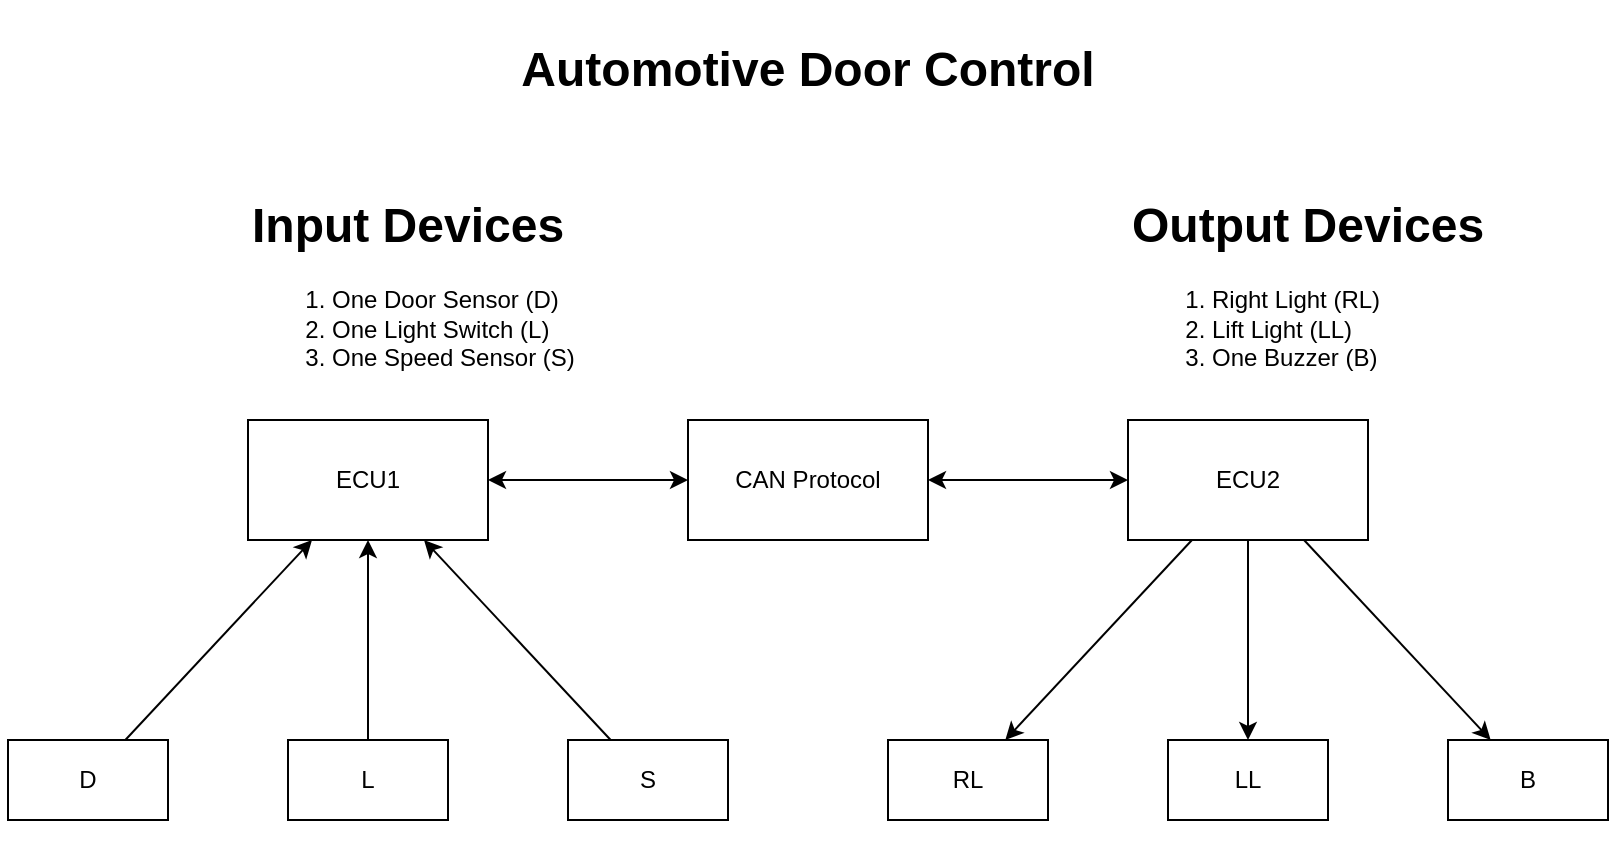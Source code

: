 <mxfile version="20.3.0" type="device" pages="9"><diagram id="sjcgQ0HAgcvqtz4X6YZJ" name="Page-1"><mxGraphModel dx="1138" dy="693" grid="1" gridSize="10" guides="1" tooltips="1" connect="1" arrows="1" fold="1" page="1" pageScale="1" pageWidth="827" pageHeight="1169" background="#ffffff" math="0" shadow="0"><root><mxCell id="0"/><mxCell id="1" parent="0"/><mxCell id="cb2ekHfJ9y_01jYHEHXs-2" value="" style="rounded=0;whiteSpace=wrap;html=1;fillColor=none;strokeColor=none;" vertex="1" parent="1"><mxGeometry x="10" y="70" width="810" height="430" as="geometry"/></mxCell><mxCell id="OFU9QTTlJvCAviNGVEZO-1" value="ECU1" style="rounded=0;whiteSpace=wrap;html=1;" parent="1" vertex="1"><mxGeometry x="134" y="280" width="120" height="60" as="geometry"/></mxCell><mxCell id="OFU9QTTlJvCAviNGVEZO-2" value="ECU2" style="rounded=0;whiteSpace=wrap;html=1;" parent="1" vertex="1"><mxGeometry x="574" y="280" width="120" height="60" as="geometry"/></mxCell><mxCell id="OFU9QTTlJvCAviNGVEZO-4" value="CAN Protocol" style="rounded=0;whiteSpace=wrap;html=1;" parent="1" vertex="1"><mxGeometry x="354" y="280" width="120" height="60" as="geometry"/></mxCell><mxCell id="OFU9QTTlJvCAviNGVEZO-8" value="D" style="rounded=0;whiteSpace=wrap;html=1;" parent="1" vertex="1"><mxGeometry x="14" y="440" width="80" height="40" as="geometry"/></mxCell><mxCell id="OFU9QTTlJvCAviNGVEZO-9" value="L" style="rounded=0;whiteSpace=wrap;html=1;" parent="1" vertex="1"><mxGeometry x="154" y="440" width="80" height="40" as="geometry"/></mxCell><mxCell id="OFU9QTTlJvCAviNGVEZO-10" value="S" style="rounded=0;whiteSpace=wrap;html=1;" parent="1" vertex="1"><mxGeometry x="294" y="440" width="80" height="40" as="geometry"/></mxCell><mxCell id="OFU9QTTlJvCAviNGVEZO-11" value="" style="endArrow=classic;html=1;rounded=0;" parent="1" source="OFU9QTTlJvCAviNGVEZO-8" target="OFU9QTTlJvCAviNGVEZO-1" edge="1"><mxGeometry width="50" height="50" relative="1" as="geometry"><mxPoint x="414" y="390" as="sourcePoint"/><mxPoint x="464" y="340" as="targetPoint"/></mxGeometry></mxCell><mxCell id="OFU9QTTlJvCAviNGVEZO-12" value="" style="endArrow=classic;html=1;rounded=0;" parent="1" source="OFU9QTTlJvCAviNGVEZO-9" target="OFU9QTTlJvCAviNGVEZO-1" edge="1"><mxGeometry width="50" height="50" relative="1" as="geometry"><mxPoint x="117.333" y="450" as="sourcePoint"/><mxPoint x="184" y="350" as="targetPoint"/></mxGeometry></mxCell><mxCell id="OFU9QTTlJvCAviNGVEZO-13" value="" style="endArrow=classic;html=1;rounded=0;" parent="1" source="OFU9QTTlJvCAviNGVEZO-10" target="OFU9QTTlJvCAviNGVEZO-1" edge="1"><mxGeometry width="50" height="50" relative="1" as="geometry"><mxPoint x="127.333" y="460" as="sourcePoint"/><mxPoint x="194" y="360" as="targetPoint"/></mxGeometry></mxCell><mxCell id="OFU9QTTlJvCAviNGVEZO-14" value="&lt;h1&gt;&lt;span style=&quot;background-color: initial;&quot;&gt;Input Devices&lt;/span&gt;&lt;/h1&gt;&lt;p&gt;&lt;/p&gt;&lt;ol&gt;&lt;li&gt;&lt;span style=&quot;background-color: initial;&quot;&gt;One Door Sensor (D)&lt;/span&gt;&lt;/li&gt;&lt;li&gt;&lt;span style=&quot;background-color: initial;&quot;&gt;One Light Switch (L)&lt;/span&gt;&lt;/li&gt;&lt;li&gt;&lt;span style=&quot;background-color: initial;&quot;&gt;One Speed Sensor (S)&lt;/span&gt;&lt;/li&gt;&lt;/ol&gt;&lt;p&gt;&lt;/p&gt;" style="text;html=1;strokeColor=none;fillColor=none;align=left;verticalAlign=middle;whiteSpace=wrap;rounded=0;" parent="1" vertex="1"><mxGeometry x="134" y="160" width="170" height="100" as="geometry"/></mxCell><mxCell id="OFU9QTTlJvCAviNGVEZO-15" value="" style="endArrow=classic;startArrow=classic;html=1;rounded=0;" parent="1" source="OFU9QTTlJvCAviNGVEZO-1" target="OFU9QTTlJvCAviNGVEZO-4" edge="1"><mxGeometry width="50" height="50" relative="1" as="geometry"><mxPoint x="254" y="320" as="sourcePoint"/><mxPoint x="304" y="270" as="targetPoint"/></mxGeometry></mxCell><mxCell id="OFU9QTTlJvCAviNGVEZO-16" value="" style="endArrow=classic;startArrow=classic;html=1;rounded=0;" parent="1" source="OFU9QTTlJvCAviNGVEZO-4" target="OFU9QTTlJvCAviNGVEZO-2" edge="1"><mxGeometry width="50" height="50" relative="1" as="geometry"><mxPoint x="264" y="330" as="sourcePoint"/><mxPoint x="314" y="280" as="targetPoint"/></mxGeometry></mxCell><mxCell id="OFU9QTTlJvCAviNGVEZO-17" value="&lt;h1&gt;&lt;span style=&quot;background-color: initial;&quot;&gt;Output Devices&lt;/span&gt;&lt;/h1&gt;&lt;p&gt;&lt;/p&gt;&lt;ol&gt;&lt;li&gt;&lt;span style=&quot;background-color: initial;&quot;&gt;Right Light (RL)&lt;/span&gt;&lt;/li&gt;&lt;li&gt;&lt;span style=&quot;background-color: initial;&quot;&gt;Lift Light (LL)&lt;/span&gt;&lt;/li&gt;&lt;li&gt;&lt;span style=&quot;background-color: initial;&quot;&gt;One Buzzer (B)&lt;/span&gt;&lt;/li&gt;&lt;/ol&gt;&lt;p&gt;&lt;/p&gt;" style="text;html=1;strokeColor=none;fillColor=none;align=left;verticalAlign=middle;whiteSpace=wrap;rounded=0;" parent="1" vertex="1"><mxGeometry x="574" y="160" width="210" height="100" as="geometry"/></mxCell><mxCell id="OFU9QTTlJvCAviNGVEZO-21" value="RL" style="rounded=0;whiteSpace=wrap;html=1;" parent="1" vertex="1"><mxGeometry x="454" y="440" width="80" height="40" as="geometry"/></mxCell><mxCell id="OFU9QTTlJvCAviNGVEZO-22" value="LL" style="rounded=0;whiteSpace=wrap;html=1;" parent="1" vertex="1"><mxGeometry x="594" y="440" width="80" height="40" as="geometry"/></mxCell><mxCell id="OFU9QTTlJvCAviNGVEZO-23" value="B" style="rounded=0;whiteSpace=wrap;html=1;" parent="1" vertex="1"><mxGeometry x="734" y="440" width="80" height="40" as="geometry"/></mxCell><mxCell id="OFU9QTTlJvCAviNGVEZO-24" value="" style="endArrow=classic;html=1;rounded=0;" parent="1" source="OFU9QTTlJvCAviNGVEZO-2" target="OFU9QTTlJvCAviNGVEZO-21" edge="1"><mxGeometry width="50" height="50" relative="1" as="geometry"><mxPoint x="314" y="360" as="sourcePoint"/><mxPoint x="254" y="410" as="targetPoint"/></mxGeometry></mxCell><mxCell id="OFU9QTTlJvCAviNGVEZO-25" value="" style="endArrow=classic;html=1;rounded=0;" parent="1" source="OFU9QTTlJvCAviNGVEZO-2" target="OFU9QTTlJvCAviNGVEZO-22" edge="1"><mxGeometry width="50" height="50" relative="1" as="geometry"><mxPoint x="314" y="370" as="sourcePoint"/><mxPoint x="264" y="420" as="targetPoint"/></mxGeometry></mxCell><mxCell id="OFU9QTTlJvCAviNGVEZO-26" value="" style="endArrow=classic;html=1;rounded=0;" parent="1" source="OFU9QTTlJvCAviNGVEZO-2" target="OFU9QTTlJvCAviNGVEZO-23" edge="1"><mxGeometry width="50" height="50" relative="1" as="geometry"><mxPoint x="324" y="380" as="sourcePoint"/><mxPoint x="274" y="430" as="targetPoint"/></mxGeometry></mxCell><mxCell id="cb2ekHfJ9y_01jYHEHXs-1" value="&lt;h1&gt;Automotive Door Control&lt;/h1&gt;" style="text;html=1;strokeColor=none;fillColor=none;align=center;verticalAlign=middle;whiteSpace=wrap;rounded=0;" vertex="1" parent="1"><mxGeometry x="254" y="90" width="320" height="30" as="geometry"/></mxCell></root></mxGraphModel></diagram><diagram id="UoACPM4HWidONENvREHD" name="Page-3"><mxGraphModel dx="1138" dy="693" grid="1" gridSize="10" guides="1" tooltips="1" connect="1" arrows="1" fold="1" page="1" pageScale="1" pageWidth="827" pageHeight="1169" background="#ffffff" math="0" shadow="0"><root><mxCell id="0"/><mxCell id="1" parent="0"/><mxCell id="LGXygbZGGolb1DhkLykG-1" value="" style="rounded=0;whiteSpace=wrap;html=1;fillColor=none;strokeColor=none;" vertex="1" parent="1"><mxGeometry x="90" y="60" width="670" height="990" as="geometry"/></mxCell><mxCell id="7mtWRdLxlwjd6IB-5CjH-1" value="" style="shape=ellipse;fillColor=#000000;strokeColor=none;html=1;sketch=0;" vertex="1" parent="1"><mxGeometry x="135" y="75" width="20" height="20" as="geometry"/></mxCell><mxCell id="7mtWRdLxlwjd6IB-5CjH-2" value="" style="endArrow=classic;html=1;rounded=0;fontColor=#000000;" edge="1" parent="1" source="7mtWRdLxlwjd6IB-5CjH-1"><mxGeometry width="50" height="50" relative="1" as="geometry"><mxPoint x="340" y="-115" as="sourcePoint"/><mxPoint x="145" y="155" as="targetPoint"/></mxGeometry></mxCell><mxCell id="7mtWRdLxlwjd6IB-5CjH-3" value="" style="rounded=0;whiteSpace=wrap;html=1;fillColor=none;" vertex="1" parent="1"><mxGeometry x="117.5" y="155" width="615" height="380" as="geometry"/></mxCell><mxCell id="7mtWRdLxlwjd6IB-5CjH-4" value="Car Stopped" style="text;html=1;strokeColor=none;fillColor=none;align=center;verticalAlign=middle;whiteSpace=wrap;rounded=0;" vertex="1" parent="1"><mxGeometry x="357.5" y="125" width="115" height="30" as="geometry"/></mxCell><mxCell id="7mtWRdLxlwjd6IB-5CjH-5" value="Door Open&lt;br&gt;Switch Off&lt;br&gt;--------------&lt;br&gt;Buzzer Off&lt;br&gt;Lights On" style="rounded=0;whiteSpace=wrap;html=1;fillColor=default;" vertex="1" parent="1"><mxGeometry x="142.5" y="245" width="75" height="80" as="geometry"/></mxCell><mxCell id="7mtWRdLxlwjd6IB-5CjH-6" value="Door Closed&lt;br&gt;Switch Off&lt;br&gt;--------------&lt;br&gt;Buzzer Off&lt;br&gt;Lights On" style="rounded=0;whiteSpace=wrap;html=1;fillColor=default;" vertex="1" parent="1"><mxGeometry x="382.5" y="165" width="75" height="70" as="geometry"/></mxCell><mxCell id="7mtWRdLxlwjd6IB-5CjH-7" value="" style="endArrow=classic;html=1;rounded=0;" edge="1" parent="1" source="7mtWRdLxlwjd6IB-5CjH-5" target="7mtWRdLxlwjd6IB-5CjH-6"><mxGeometry width="50" height="50" relative="1" as="geometry"><mxPoint x="227.5" y="199.6" as="sourcePoint"/><mxPoint x="362.5" y="199.6" as="targetPoint"/></mxGeometry></mxCell><mxCell id="7mtWRdLxlwjd6IB-5CjH-8" value="Door Closed" style="text;html=1;strokeColor=none;fillColor=none;align=center;verticalAlign=middle;whiteSpace=wrap;rounded=0;rotation=-20;" vertex="1" parent="1"><mxGeometry x="252.5" y="225" width="85" height="30" as="geometry"/></mxCell><mxCell id="7mtWRdLxlwjd6IB-5CjH-9" value="Wait 3 seconds" style="text;html=1;strokeColor=none;fillColor=none;align=center;verticalAlign=middle;whiteSpace=wrap;rounded=0;" vertex="1" parent="1"><mxGeometry x="502.5" y="205" width="85" height="30" as="geometry"/></mxCell><mxCell id="7mtWRdLxlwjd6IB-5CjH-10" value="Door Closed&lt;br&gt;Switch Off&lt;br&gt;--------------&lt;br&gt;Buzzer Off&lt;br&gt;Lights Off" style="rounded=0;whiteSpace=wrap;html=1;fillColor=default;" vertex="1" parent="1"><mxGeometry x="642.5" y="245" width="75" height="80" as="geometry"/></mxCell><mxCell id="7mtWRdLxlwjd6IB-5CjH-11" value="" style="endArrow=classic;html=1;rounded=0;" edge="1" parent="1" source="7mtWRdLxlwjd6IB-5CjH-6" target="7mtWRdLxlwjd6IB-5CjH-10"><mxGeometry width="50" height="50" relative="1" as="geometry"><mxPoint x="222.5" y="195" as="sourcePoint"/><mxPoint x="397.5" y="195" as="targetPoint"/></mxGeometry></mxCell><mxCell id="7mtWRdLxlwjd6IB-5CjH-12" value="" style="endArrow=classic;html=1;rounded=0;" edge="1" parent="1" source="7mtWRdLxlwjd6IB-5CjH-10" target="7mtWRdLxlwjd6IB-5CjH-5"><mxGeometry width="50" height="50" relative="1" as="geometry"><mxPoint x="227.5" y="290.938" as="sourcePoint"/><mxPoint x="392.5" y="229.062" as="targetPoint"/></mxGeometry></mxCell><mxCell id="7mtWRdLxlwjd6IB-5CjH-13" value="Door Opened" style="text;html=1;strokeColor=none;fillColor=none;align=center;verticalAlign=middle;whiteSpace=wrap;rounded=0;" vertex="1" parent="1"><mxGeometry x="392.5" y="265" width="85" height="30" as="geometry"/></mxCell><mxCell id="7mtWRdLxlwjd6IB-5CjH-14" value="Door Closed&lt;br&gt;Switch On&lt;br&gt;--------------&lt;br&gt;Buzzer On&lt;br&gt;Lights On" style="rounded=0;whiteSpace=wrap;html=1;fillColor=default;" vertex="1" parent="1"><mxGeometry x="642.5" y="435" width="75" height="80" as="geometry"/></mxCell><mxCell id="7mtWRdLxlwjd6IB-5CjH-15" value="Door Open&lt;br&gt;Switch On&lt;br&gt;--------------&lt;br&gt;Buzzer On&lt;br&gt;Lights On" style="rounded=0;whiteSpace=wrap;html=1;fillColor=default;" vertex="1" parent="1"><mxGeometry x="142.5" y="435" width="75" height="80" as="geometry"/></mxCell><mxCell id="7mtWRdLxlwjd6IB-5CjH-16" value="" style="endArrow=classic;html=1;rounded=0;entryX=0.25;entryY=0;entryDx=0;entryDy=0;exitX=0.25;exitY=1;exitDx=0;exitDy=0;" edge="1" parent="1" source="7mtWRdLxlwjd6IB-5CjH-5" target="7mtWRdLxlwjd6IB-5CjH-15"><mxGeometry width="50" height="50" relative="1" as="geometry"><mxPoint x="227.5" y="290.938" as="sourcePoint"/><mxPoint x="392.5" y="229.062" as="targetPoint"/></mxGeometry></mxCell><mxCell id="7mtWRdLxlwjd6IB-5CjH-17" value="Switch pressed&lt;br&gt;" style="text;html=1;strokeColor=none;fillColor=none;align=center;verticalAlign=middle;whiteSpace=wrap;rounded=0;rotation=-90;" vertex="1" parent="1"><mxGeometry x="102.5" y="365" width="85" height="30" as="geometry"/></mxCell><mxCell id="7mtWRdLxlwjd6IB-5CjH-18" value="Switch released" style="text;html=1;strokeColor=none;fillColor=none;align=center;verticalAlign=middle;whiteSpace=wrap;rounded=0;rotation=-90;" vertex="1" parent="1"><mxGeometry x="162.5" y="365" width="95" height="30" as="geometry"/></mxCell><mxCell id="7mtWRdLxlwjd6IB-5CjH-19" value="" style="endArrow=classic;html=1;rounded=0;entryX=0.75;entryY=1;entryDx=0;entryDy=0;exitX=0.75;exitY=0;exitDx=0;exitDy=0;" edge="1" parent="1" source="7mtWRdLxlwjd6IB-5CjH-15" target="7mtWRdLxlwjd6IB-5CjH-5"><mxGeometry width="50" height="50" relative="1" as="geometry"><mxPoint x="171.25" y="335" as="sourcePoint"/><mxPoint x="168.75" y="445" as="targetPoint"/></mxGeometry></mxCell><mxCell id="7mtWRdLxlwjd6IB-5CjH-20" value="Door Closed" style="text;html=1;strokeColor=none;fillColor=none;align=center;verticalAlign=middle;whiteSpace=wrap;rounded=0;" vertex="1" parent="1"><mxGeometry x="387.5" y="425" width="85" height="30" as="geometry"/></mxCell><mxCell id="7mtWRdLxlwjd6IB-5CjH-21" value="" style="endArrow=classic;html=1;rounded=0;exitX=1;exitY=0.25;exitDx=0;exitDy=0;entryX=0;entryY=0.25;entryDx=0;entryDy=0;" edge="1" parent="1" source="7mtWRdLxlwjd6IB-5CjH-15" target="7mtWRdLxlwjd6IB-5CjH-14"><mxGeometry width="50" height="50" relative="1" as="geometry"><mxPoint x="652.5" y="305" as="sourcePoint"/><mxPoint x="227.5" y="305" as="targetPoint"/></mxGeometry></mxCell><mxCell id="7mtWRdLxlwjd6IB-5CjH-22" value="Switch released" style="text;html=1;strokeColor=none;fillColor=none;align=center;verticalAlign=middle;whiteSpace=wrap;rounded=0;rotation=-90;" vertex="1" parent="1"><mxGeometry x="657.5" y="365" width="95" height="30" as="geometry"/></mxCell><mxCell id="7mtWRdLxlwjd6IB-5CjH-23" value="" style="endArrow=classic;html=1;rounded=0;exitX=0.75;exitY=0;exitDx=0;exitDy=0;entryX=0.75;entryY=1;entryDx=0;entryDy=0;" edge="1" parent="1" source="7mtWRdLxlwjd6IB-5CjH-14" target="7mtWRdLxlwjd6IB-5CjH-10"><mxGeometry width="50" height="50" relative="1" as="geometry"><mxPoint x="208.75" y="445" as="sourcePoint"/><mxPoint x="208.75" y="335" as="targetPoint"/></mxGeometry></mxCell><mxCell id="7mtWRdLxlwjd6IB-5CjH-24" value="Switch pressed&lt;br&gt;" style="text;html=1;strokeColor=none;fillColor=none;align=center;verticalAlign=middle;whiteSpace=wrap;rounded=0;rotation=-90;" vertex="1" parent="1"><mxGeometry x="602.5" y="365" width="85" height="30" as="geometry"/></mxCell><mxCell id="7mtWRdLxlwjd6IB-5CjH-25" value="" style="endArrow=classic;html=1;rounded=0;entryX=0.25;entryY=0;entryDx=0;entryDy=0;exitX=0.25;exitY=1;exitDx=0;exitDy=0;" edge="1" parent="1"><mxGeometry width="50" height="50" relative="1" as="geometry"><mxPoint x="656.93" y="325" as="sourcePoint"/><mxPoint x="656.93" y="435" as="targetPoint"/></mxGeometry></mxCell><mxCell id="7mtWRdLxlwjd6IB-5CjH-26" value="Door Opened" style="text;html=1;strokeColor=none;fillColor=none;align=center;verticalAlign=middle;whiteSpace=wrap;rounded=0;" vertex="1" parent="1"><mxGeometry x="387.5" y="475" width="85" height="30" as="geometry"/></mxCell><mxCell id="7mtWRdLxlwjd6IB-5CjH-27" value="" style="endArrow=classic;html=1;rounded=0;exitX=0;exitY=0.75;exitDx=0;exitDy=0;entryX=1;entryY=0.75;entryDx=0;entryDy=0;" edge="1" parent="1" source="7mtWRdLxlwjd6IB-5CjH-14" target="7mtWRdLxlwjd6IB-5CjH-15"><mxGeometry width="50" height="50" relative="1" as="geometry"><mxPoint x="227.5" y="460" as="sourcePoint"/><mxPoint x="652.5" y="460" as="targetPoint"/></mxGeometry></mxCell><mxCell id="7mtWRdLxlwjd6IB-5CjH-28" value="" style="rounded=0;whiteSpace=wrap;html=1;fillColor=none;" vertex="1" parent="1"><mxGeometry x="115" y="655" width="615" height="380" as="geometry"/></mxCell><mxCell id="7mtWRdLxlwjd6IB-5CjH-29" value="Car Moving" style="text;html=1;strokeColor=none;fillColor=none;align=center;verticalAlign=middle;whiteSpace=wrap;rounded=0;" vertex="1" parent="1"><mxGeometry x="355" y="625" width="115" height="30" as="geometry"/></mxCell><mxCell id="7mtWRdLxlwjd6IB-5CjH-30" value="Door Open&lt;br&gt;Switch Off&lt;br&gt;--------------&lt;br&gt;Buzzer On&lt;br&gt;Lights Off" style="rounded=0;whiteSpace=wrap;html=1;fillColor=none;" vertex="1" parent="1"><mxGeometry x="140" y="745" width="75" height="80" as="geometry"/></mxCell><mxCell id="7mtWRdLxlwjd6IB-5CjH-31" value="Door Closed&lt;br&gt;Switch Off&lt;br&gt;--------------&lt;br&gt;Buzzer On&lt;br&gt;Lights On" style="rounded=0;whiteSpace=wrap;html=1;fillColor=none;" vertex="1" parent="1"><mxGeometry x="380" y="665" width="75" height="70" as="geometry"/></mxCell><mxCell id="7mtWRdLxlwjd6IB-5CjH-32" value="" style="endArrow=classic;html=1;rounded=0;" edge="1" parent="1" source="7mtWRdLxlwjd6IB-5CjH-30" target="7mtWRdLxlwjd6IB-5CjH-31"><mxGeometry width="50" height="50" relative="1" as="geometry"><mxPoint x="225" y="699.6" as="sourcePoint"/><mxPoint x="360" y="699.6" as="targetPoint"/></mxGeometry></mxCell><mxCell id="7mtWRdLxlwjd6IB-5CjH-33" value="Door Closed" style="text;html=1;strokeColor=none;fillColor=none;align=center;verticalAlign=middle;whiteSpace=wrap;rounded=0;rotation=-20;" vertex="1" parent="1"><mxGeometry x="250" y="725" width="85" height="30" as="geometry"/></mxCell><mxCell id="7mtWRdLxlwjd6IB-5CjH-34" value="Wait 3 seconds" style="text;html=1;strokeColor=none;fillColor=none;align=center;verticalAlign=middle;whiteSpace=wrap;rounded=0;" vertex="1" parent="1"><mxGeometry x="500" y="705" width="85" height="30" as="geometry"/></mxCell><mxCell id="7mtWRdLxlwjd6IB-5CjH-35" value="Door Closed&lt;br&gt;Switch Off&lt;br&gt;--------------&lt;br&gt;Buzzer On&lt;br&gt;Lights Off" style="rounded=0;whiteSpace=wrap;html=1;fillColor=default;" vertex="1" parent="1"><mxGeometry x="640" y="745" width="75" height="80" as="geometry"/></mxCell><mxCell id="7mtWRdLxlwjd6IB-5CjH-36" value="" style="endArrow=classic;html=1;rounded=0;" edge="1" parent="1" source="7mtWRdLxlwjd6IB-5CjH-31" target="7mtWRdLxlwjd6IB-5CjH-35"><mxGeometry width="50" height="50" relative="1" as="geometry"><mxPoint x="220" y="695" as="sourcePoint"/><mxPoint x="395" y="695" as="targetPoint"/></mxGeometry></mxCell><mxCell id="7mtWRdLxlwjd6IB-5CjH-37" value="" style="endArrow=classic;html=1;rounded=0;" edge="1" parent="1" source="7mtWRdLxlwjd6IB-5CjH-35" target="7mtWRdLxlwjd6IB-5CjH-30"><mxGeometry width="50" height="50" relative="1" as="geometry"><mxPoint x="225" y="790.938" as="sourcePoint"/><mxPoint x="390" y="729.062" as="targetPoint"/></mxGeometry></mxCell><mxCell id="7mtWRdLxlwjd6IB-5CjH-38" value="Door Opened" style="text;html=1;strokeColor=none;fillColor=none;align=center;verticalAlign=middle;whiteSpace=wrap;rounded=0;" vertex="1" parent="1"><mxGeometry x="390" y="765" width="85" height="30" as="geometry"/></mxCell><mxCell id="7mtWRdLxlwjd6IB-5CjH-39" value="Door Closed&lt;br&gt;Switch On&lt;br&gt;--------------&lt;br&gt;Buzzer Off&lt;br&gt;Lights On" style="rounded=0;whiteSpace=wrap;html=1;fillColor=default;" vertex="1" parent="1"><mxGeometry x="640" y="935" width="75" height="80" as="geometry"/></mxCell><mxCell id="7mtWRdLxlwjd6IB-5CjH-40" value="Door Open&lt;br&gt;Switch On&lt;br&gt;--------------&lt;br&gt;Buzzer Off&lt;br&gt;Lights On" style="rounded=0;whiteSpace=wrap;html=1;fillColor=default;" vertex="1" parent="1"><mxGeometry x="140" y="935" width="75" height="80" as="geometry"/></mxCell><mxCell id="7mtWRdLxlwjd6IB-5CjH-41" value="" style="endArrow=classic;html=1;rounded=0;entryX=0.25;entryY=0;entryDx=0;entryDy=0;exitX=0.25;exitY=1;exitDx=0;exitDy=0;" edge="1" parent="1" source="7mtWRdLxlwjd6IB-5CjH-30" target="7mtWRdLxlwjd6IB-5CjH-40"><mxGeometry width="50" height="50" relative="1" as="geometry"><mxPoint x="225" y="790.938" as="sourcePoint"/><mxPoint x="390" y="729.062" as="targetPoint"/></mxGeometry></mxCell><mxCell id="7mtWRdLxlwjd6IB-5CjH-42" value="Switch pressed&lt;br&gt;" style="text;html=1;strokeColor=none;fillColor=none;align=center;verticalAlign=middle;whiteSpace=wrap;rounded=0;rotation=-90;" vertex="1" parent="1"><mxGeometry x="100" y="865" width="85" height="30" as="geometry"/></mxCell><mxCell id="7mtWRdLxlwjd6IB-5CjH-43" value="Switch released" style="text;html=1;strokeColor=none;fillColor=none;align=center;verticalAlign=middle;whiteSpace=wrap;rounded=0;rotation=-90;" vertex="1" parent="1"><mxGeometry x="160" y="865" width="95" height="30" as="geometry"/></mxCell><mxCell id="7mtWRdLxlwjd6IB-5CjH-44" value="" style="endArrow=classic;html=1;rounded=0;entryX=0.75;entryY=1;entryDx=0;entryDy=0;exitX=0.75;exitY=0;exitDx=0;exitDy=0;" edge="1" parent="1" source="7mtWRdLxlwjd6IB-5CjH-40" target="7mtWRdLxlwjd6IB-5CjH-30"><mxGeometry width="50" height="50" relative="1" as="geometry"><mxPoint x="168.75" y="835" as="sourcePoint"/><mxPoint x="166.25" y="945" as="targetPoint"/></mxGeometry></mxCell><mxCell id="7mtWRdLxlwjd6IB-5CjH-45" value="Door Closed" style="text;html=1;strokeColor=none;fillColor=none;align=center;verticalAlign=middle;whiteSpace=wrap;rounded=0;" vertex="1" parent="1"><mxGeometry x="385" y="925" width="85" height="30" as="geometry"/></mxCell><mxCell id="7mtWRdLxlwjd6IB-5CjH-46" value="" style="endArrow=classic;html=1;rounded=0;exitX=1;exitY=0.25;exitDx=0;exitDy=0;entryX=0;entryY=0.25;entryDx=0;entryDy=0;" edge="1" parent="1" source="7mtWRdLxlwjd6IB-5CjH-40" target="7mtWRdLxlwjd6IB-5CjH-39"><mxGeometry width="50" height="50" relative="1" as="geometry"><mxPoint x="650" y="805" as="sourcePoint"/><mxPoint x="225" y="805" as="targetPoint"/></mxGeometry></mxCell><mxCell id="7mtWRdLxlwjd6IB-5CjH-47" value="Switch released" style="text;html=1;strokeColor=none;fillColor=none;align=center;verticalAlign=middle;whiteSpace=wrap;rounded=0;rotation=-90;" vertex="1" parent="1"><mxGeometry x="655" y="865" width="95" height="30" as="geometry"/></mxCell><mxCell id="7mtWRdLxlwjd6IB-5CjH-48" value="" style="endArrow=classic;html=1;rounded=0;exitX=0.75;exitY=0;exitDx=0;exitDy=0;entryX=0.75;entryY=1;entryDx=0;entryDy=0;" edge="1" parent="1" source="7mtWRdLxlwjd6IB-5CjH-39" target="7mtWRdLxlwjd6IB-5CjH-35"><mxGeometry width="50" height="50" relative="1" as="geometry"><mxPoint x="206.25" y="945" as="sourcePoint"/><mxPoint x="206.25" y="835" as="targetPoint"/></mxGeometry></mxCell><mxCell id="7mtWRdLxlwjd6IB-5CjH-49" value="Switch pressed&lt;br&gt;" style="text;html=1;strokeColor=none;fillColor=none;align=center;verticalAlign=middle;whiteSpace=wrap;rounded=0;rotation=-90;" vertex="1" parent="1"><mxGeometry x="600" y="865" width="85" height="30" as="geometry"/></mxCell><mxCell id="7mtWRdLxlwjd6IB-5CjH-50" value="" style="endArrow=classic;html=1;rounded=0;entryX=0.25;entryY=0;entryDx=0;entryDy=0;exitX=0.25;exitY=1;exitDx=0;exitDy=0;" edge="1" parent="1"><mxGeometry width="50" height="50" relative="1" as="geometry"><mxPoint x="654.43" y="825" as="sourcePoint"/><mxPoint x="654.43" y="935" as="targetPoint"/></mxGeometry></mxCell><mxCell id="7mtWRdLxlwjd6IB-5CjH-51" value="Door Opened" style="text;html=1;strokeColor=none;fillColor=none;align=center;verticalAlign=middle;whiteSpace=wrap;rounded=0;" vertex="1" parent="1"><mxGeometry x="385" y="975" width="85" height="30" as="geometry"/></mxCell><mxCell id="7mtWRdLxlwjd6IB-5CjH-52" value="" style="endArrow=classic;html=1;rounded=0;exitX=0;exitY=0.75;exitDx=0;exitDy=0;entryX=1;entryY=0.75;entryDx=0;entryDy=0;" edge="1" parent="1" source="7mtWRdLxlwjd6IB-5CjH-39" target="7mtWRdLxlwjd6IB-5CjH-40"><mxGeometry width="50" height="50" relative="1" as="geometry"><mxPoint x="225" y="960" as="sourcePoint"/><mxPoint x="650" y="960" as="targetPoint"/></mxGeometry></mxCell><mxCell id="7mtWRdLxlwjd6IB-5CjH-53" value="" style="endArrow=classic;html=1;rounded=0;exitX=0.25;exitY=1;exitDx=0;exitDy=0;entryX=0.254;entryY=0;entryDx=0;entryDy=0;entryPerimeter=0;" edge="1" parent="1" source="7mtWRdLxlwjd6IB-5CjH-3" target="7mtWRdLxlwjd6IB-5CjH-28"><mxGeometry width="50" height="50" relative="1" as="geometry"><mxPoint x="467.5" y="222.26" as="sourcePoint"/><mxPoint x="652.5" y="282.74" as="targetPoint"/></mxGeometry></mxCell><mxCell id="7mtWRdLxlwjd6IB-5CjH-54" value="" style="endArrow=classic;html=1;rounded=0;exitX=0.25;exitY=1;exitDx=0;exitDy=0;entryX=0.254;entryY=0;entryDx=0;entryDy=0;entryPerimeter=0;" edge="1" parent="1"><mxGeometry width="50" height="50" relative="1" as="geometry"><mxPoint x="576.55" y="655" as="sourcePoint"/><mxPoint x="576.59" y="535.0" as="targetPoint"/></mxGeometry></mxCell><mxCell id="7mtWRdLxlwjd6IB-5CjH-55" value="Start Car" style="text;html=1;strokeColor=none;fillColor=none;align=center;verticalAlign=middle;whiteSpace=wrap;rounded=0;rotation=-90;" vertex="1" parent="1"><mxGeometry x="202.5" y="575" width="95" height="30" as="geometry"/></mxCell><mxCell id="7mtWRdLxlwjd6IB-5CjH-56" value="Stop Car" style="text;html=1;strokeColor=none;fillColor=none;align=center;verticalAlign=middle;whiteSpace=wrap;rounded=0;rotation=-90;" vertex="1" parent="1"><mxGeometry x="507.5" y="575" width="95" height="30" as="geometry"/></mxCell><mxCell id="7mtWRdLxlwjd6IB-5CjH-57" value="&lt;h1&gt;ECU 2 State Diagram&lt;/h1&gt;" style="text;html=1;strokeColor=none;fillColor=none;align=center;verticalAlign=middle;whiteSpace=wrap;rounded=0;" vertex="1" parent="1"><mxGeometry x="255" y="70" width="352.5" height="30" as="geometry"/></mxCell><mxCell id="7mtWRdLxlwjd6IB-5CjH-58" value="Door Closed&lt;br&gt;Switch Off&lt;br&gt;--------------&lt;br&gt;Buzzer On&lt;br&gt;Lights On" style="rounded=0;whiteSpace=wrap;html=1;fillColor=default;" vertex="1" parent="1"><mxGeometry x="380" y="665" width="75" height="70" as="geometry"/></mxCell><mxCell id="7mtWRdLxlwjd6IB-5CjH-59" value="Door Open&lt;br&gt;Switch Off&lt;br&gt;--------------&lt;br&gt;Buzzer On&lt;br&gt;Lights Off" style="rounded=0;whiteSpace=wrap;html=1;fillColor=default;" vertex="1" parent="1"><mxGeometry x="140" y="745" width="75" height="80" as="geometry"/></mxCell></root></mxGraphModel></diagram><diagram id="qGyw1rctHRPtVjFzoj2h" name="Page-4"><mxGraphModel dx="1422" dy="-303" grid="1" gridSize="10" guides="1" tooltips="1" connect="1" arrows="1" fold="1" page="1" pageScale="1" pageWidth="827" pageHeight="1169" background="#ffffff" math="0" shadow="0"><root><mxCell id="0"/><mxCell id="1" parent="0"/><mxCell id="DrAQzdKY2186Q0oUWmbj-1" value="" style="rounded=0;whiteSpace=wrap;html=1;fillColor=none;strokeColor=none;" vertex="1" parent="1"><mxGeometry x="50" y="1540" width="630" height="350" as="geometry"/></mxCell><mxCell id="UK98xg5rLRZT2jZ0Wurm-1" value="&lt;h1&gt;ECU 1 State Diagram&lt;/h1&gt;" style="text;html=1;strokeColor=none;fillColor=none;align=center;verticalAlign=middle;whiteSpace=wrap;rounded=0;" vertex="1" parent="1"><mxGeometry x="202.5" y="1540" width="352.5" height="30" as="geometry"/></mxCell><mxCell id="UK98xg5rLRZT2jZ0Wurm-2" value="Send Door State" style="whiteSpace=wrap;html=1;fillColor=none;rounded=0;" vertex="1" parent="1"><mxGeometry x="555" y="1640" width="120" height="60" as="geometry"/></mxCell><mxCell id="UK98xg5rLRZT2jZ0Wurm-3" value="Send Switch State" style="whiteSpace=wrap;html=1;fillColor=none;rounded=0;" vertex="1" parent="1"><mxGeometry x="308" y="1820" width="120" height="60" as="geometry"/></mxCell><mxCell id="UK98xg5rLRZT2jZ0Wurm-4" value="Send Speed State" style="whiteSpace=wrap;html=1;fillColor=none;rounded=0;" vertex="1" parent="1"><mxGeometry x="60" y="1640" width="120" height="60" as="geometry"/></mxCell><mxCell id="UK98xg5rLRZT2jZ0Wurm-5" value="Wait&amp;nbsp; 10ms" style="text;html=1;strokeColor=none;fillColor=none;align=center;verticalAlign=middle;whiteSpace=wrap;rounded=0;" vertex="1" parent="1"><mxGeometry x="442.5" y="1620" width="85" height="30" as="geometry"/></mxCell><mxCell id="UK98xg5rLRZT2jZ0Wurm-6" value="Wait&amp;nbsp; 5ms" style="text;html=1;strokeColor=none;fillColor=none;align=center;verticalAlign=middle;whiteSpace=wrap;rounded=0;" vertex="1" parent="1"><mxGeometry x="200" y="1620" width="85" height="30" as="geometry"/></mxCell><mxCell id="UK98xg5rLRZT2jZ0Wurm-7" value="Wait&amp;nbsp; 20ms" style="text;html=1;strokeColor=none;fillColor=none;align=center;verticalAlign=middle;whiteSpace=wrap;rounded=0;rotation=-90;" vertex="1" parent="1"><mxGeometry x="377.5" y="1740" width="85" height="30" as="geometry"/></mxCell><mxCell id="UK98xg5rLRZT2jZ0Wurm-8" value="" style="endArrow=classic;html=1;rounded=0;exitX=1;exitY=0.25;exitDx=0;exitDy=0;entryX=0;entryY=0.25;entryDx=0;entryDy=0;" edge="1" parent="1" source="UK98xg5rLRZT2jZ0Wurm-14" target="UK98xg5rLRZT2jZ0Wurm-2"><mxGeometry width="50" height="50" relative="1" as="geometry"><mxPoint x="405.5" y="1655" as="sourcePoint"/><mxPoint x="622.5" y="1720" as="targetPoint"/></mxGeometry></mxCell><mxCell id="UK98xg5rLRZT2jZ0Wurm-9" value="" style="endArrow=classic;html=1;rounded=0;exitX=0;exitY=0.75;exitDx=0;exitDy=0;entryX=1;entryY=0.75;entryDx=0;entryDy=0;" edge="1" parent="1" source="UK98xg5rLRZT2jZ0Wurm-2" target="UK98xg5rLRZT2jZ0Wurm-14"><mxGeometry width="50" height="50" relative="1" as="geometry"><mxPoint x="415.5" y="1665" as="sourcePoint"/><mxPoint x="565" y="1665" as="targetPoint"/></mxGeometry></mxCell><mxCell id="UK98xg5rLRZT2jZ0Wurm-10" value="" style="endArrow=classic;html=1;rounded=0;exitX=1;exitY=0.75;exitDx=0;exitDy=0;entryX=0;entryY=0.75;entryDx=0;entryDy=0;" edge="1" parent="1" source="UK98xg5rLRZT2jZ0Wurm-4" target="UK98xg5rLRZT2jZ0Wurm-14"><mxGeometry width="50" height="50" relative="1" as="geometry"><mxPoint x="425.5" y="1675" as="sourcePoint"/><mxPoint x="575" y="1675" as="targetPoint"/></mxGeometry></mxCell><mxCell id="UK98xg5rLRZT2jZ0Wurm-11" value="" style="endArrow=classic;html=1;rounded=0;exitX=0;exitY=0.25;exitDx=0;exitDy=0;entryX=1;entryY=0.25;entryDx=0;entryDy=0;" edge="1" parent="1" source="UK98xg5rLRZT2jZ0Wurm-14" target="UK98xg5rLRZT2jZ0Wurm-4"><mxGeometry width="50" height="50" relative="1" as="geometry"><mxPoint x="435.5" y="1685" as="sourcePoint"/><mxPoint x="585" y="1685" as="targetPoint"/></mxGeometry></mxCell><mxCell id="UK98xg5rLRZT2jZ0Wurm-12" value="" style="endArrow=classic;html=1;rounded=0;exitX=0.25;exitY=0;exitDx=0;exitDy=0;entryX=0.25;entryY=1;entryDx=0;entryDy=0;" edge="1" parent="1" source="UK98xg5rLRZT2jZ0Wurm-3" target="UK98xg5rLRZT2jZ0Wurm-14"><mxGeometry width="50" height="50" relative="1" as="geometry"><mxPoint x="445.5" y="1695" as="sourcePoint"/><mxPoint x="595" y="1695" as="targetPoint"/></mxGeometry></mxCell><mxCell id="UK98xg5rLRZT2jZ0Wurm-13" value="" style="endArrow=classic;html=1;rounded=0;exitX=0.75;exitY=1;exitDx=0;exitDy=0;entryX=0.75;entryY=0;entryDx=0;entryDy=0;" edge="1" parent="1" source="UK98xg5rLRZT2jZ0Wurm-14" target="UK98xg5rLRZT2jZ0Wurm-3"><mxGeometry width="50" height="50" relative="1" as="geometry"><mxPoint x="386.75" y="1700" as="sourcePoint"/><mxPoint x="605" y="1705" as="targetPoint"/></mxGeometry></mxCell><mxCell id="UK98xg5rLRZT2jZ0Wurm-14" value="Send Speed State" style="whiteSpace=wrap;html=1;fillColor=none;rounded=0;" vertex="1" parent="1"><mxGeometry x="308" y="1640" width="120" height="60" as="geometry"/></mxCell></root></mxGraphModel></diagram><diagram id="0VWkfABgJLJK_prDRUGK" name="Page-5"><mxGraphModel dx="862" dy="-644" grid="1" gridSize="10" guides="1" tooltips="1" connect="1" arrows="1" fold="1" page="1" pageScale="1" pageWidth="827" pageHeight="1169" background="#ffffff" math="0" shadow="0"><root><mxCell id="0"/><mxCell id="1" parent="0"/><mxCell id="Y0G_VLziqoYTCccpWmQ4-1" value="" style="rounded=0;whiteSpace=wrap;html=1;fillColor=none;strokeColor=none;" vertex="1" parent="1"><mxGeometry x="190" y="1260" width="450" height="370" as="geometry"/></mxCell><mxCell id="n7g9pplqz0hzoZ4i4tTP-1" value="" style="rounded=0;whiteSpace=wrap;html=1;fillColor=none;dashed=1;" vertex="1" parent="1"><mxGeometry x="239" y="1360" width="350" height="230" as="geometry"/></mxCell><mxCell id="n7g9pplqz0hzoZ4i4tTP-2" value=":ECU 1" style="shape=umlLifeline;perimeter=lifelinePerimeter;whiteSpace=wrap;html=1;container=1;collapsible=0;recursiveResize=0;outlineConnect=0;fillColor=default;" vertex="1" parent="1"><mxGeometry x="204" y="1310" width="100" height="300" as="geometry"/></mxCell><mxCell id="n7g9pplqz0hzoZ4i4tTP-3" value=":ECU2" style="shape=umlLifeline;perimeter=lifelinePerimeter;whiteSpace=wrap;html=1;container=1;collapsible=0;recursiveResize=0;outlineConnect=0;fillColor=default;" vertex="1" parent="1"><mxGeometry x="524" y="1310" width="100" height="300" as="geometry"/></mxCell><mxCell id="n7g9pplqz0hzoZ4i4tTP-4" value="SendSwitchState()" style="html=1;verticalAlign=bottom;endArrow=block;rounded=0;" edge="1" parent="1" source="n7g9pplqz0hzoZ4i4tTP-2" target="n7g9pplqz0hzoZ4i4tTP-3"><mxGeometry width="80" relative="1" as="geometry"><mxPoint x="364" y="1480" as="sourcePoint"/><mxPoint x="444" y="1480" as="targetPoint"/><Array as="points"><mxPoint x="319" y="1480"/><mxPoint x="529" y="1480"/></Array></mxGeometry></mxCell><mxCell id="n7g9pplqz0hzoZ4i4tTP-5" value="return" style="html=1;verticalAlign=bottom;endArrow=open;dashed=1;endSize=8;rounded=0;" edge="1" parent="1" source="n7g9pplqz0hzoZ4i4tTP-3" target="n7g9pplqz0hzoZ4i4tTP-2"><mxGeometry relative="1" as="geometry"><mxPoint x="569" y="1510" as="sourcePoint"/><mxPoint x="344" y="1510" as="targetPoint"/><Array as="points"><mxPoint x="489" y="1510"/></Array></mxGeometry></mxCell><mxCell id="n7g9pplqz0hzoZ4i4tTP-6" value="SendDoorState()" style="html=1;verticalAlign=bottom;endArrow=block;rounded=0;" edge="1" parent="1"><mxGeometry width="80" relative="1" as="geometry"><mxPoint x="256.504" y="1390" as="sourcePoint"/><mxPoint x="575.98" y="1390" as="targetPoint"/><Array as="points"><mxPoint x="321.48" y="1390"/></Array></mxGeometry></mxCell><mxCell id="n7g9pplqz0hzoZ4i4tTP-7" value="return" style="html=1;verticalAlign=bottom;endArrow=open;dashed=1;endSize=8;rounded=0;" edge="1" parent="1"><mxGeometry relative="1" as="geometry"><mxPoint x="575.98" y="1420" as="sourcePoint"/><mxPoint x="256.504" y="1420" as="targetPoint"/><Array as="points"><mxPoint x="491.48" y="1420"/></Array></mxGeometry></mxCell><mxCell id="n7g9pplqz0hzoZ4i4tTP-8" value="SendCarSpeed()" style="html=1;verticalAlign=bottom;endArrow=block;rounded=0;" edge="1" parent="1"><mxGeometry width="80" relative="1" as="geometry"><mxPoint x="256.504" y="1550" as="sourcePoint"/><mxPoint x="575.98" y="1550" as="targetPoint"/><Array as="points"><mxPoint x="321.48" y="1550"/><mxPoint x="531.48" y="1550"/></Array></mxGeometry></mxCell><mxCell id="n7g9pplqz0hzoZ4i4tTP-9" value="return" style="html=1;verticalAlign=bottom;endArrow=open;dashed=1;endSize=8;rounded=0;" edge="1" parent="1"><mxGeometry relative="1" as="geometry"><mxPoint x="575.98" y="1580" as="sourcePoint"/><mxPoint x="256.504" y="1580" as="targetPoint"/><Array as="points"><mxPoint x="491.48" y="1580"/></Array></mxGeometry></mxCell><mxCell id="n7g9pplqz0hzoZ4i4tTP-10" value="&lt;h1&gt;ECU 1 Sequence Diagram&lt;/h1&gt;" style="text;html=1;strokeColor=none;fillColor=none;align=center;verticalAlign=middle;whiteSpace=wrap;rounded=0;" vertex="1" parent="1"><mxGeometry x="231.5" y="1270" width="352.5" height="30" as="geometry"/></mxCell><mxCell id="n7g9pplqz0hzoZ4i4tTP-11" value="LOOP" style="rounded=0;whiteSpace=wrap;html=1;fillColor=default;" vertex="1" parent="1"><mxGeometry x="239" y="1360" width="42.5" height="10" as="geometry"/></mxCell></root></mxGraphModel></diagram><diagram id="KTOi1Z5m-u4zgoc7y8ZR" name="Page-6"><mxGraphModel dx="1422" dy="-1472" grid="1" gridSize="10" guides="1" tooltips="1" connect="1" arrows="1" fold="1" page="1" pageScale="1" pageWidth="827" pageHeight="1169" background="#ffffff" math="0" shadow="0"><root><mxCell id="0"/><mxCell id="1" parent="0"/><mxCell id="9OPlIlTVw3chDPuoyIJ2-1" value="" style="rounded=0;whiteSpace=wrap;html=1;fillColor=none;strokeColor=none;" vertex="1" parent="1"><mxGeometry x="200" y="2410" width="440" height="440" as="geometry"/></mxCell><mxCell id="D6cm6O-Xk65sKETXrwCm-1" value=":ECU 1" style="shape=umlLifeline;perimeter=lifelinePerimeter;whiteSpace=wrap;html=1;container=1;collapsible=0;recursiveResize=0;outlineConnect=0;fillColor=default;" vertex="1" parent="1"><mxGeometry x="207.5" y="2460" width="100" height="380" as="geometry"/></mxCell><mxCell id="D6cm6O-Xk65sKETXrwCm-2" value=":ECU2" style="shape=umlLifeline;perimeter=lifelinePerimeter;whiteSpace=wrap;html=1;container=1;collapsible=0;recursiveResize=0;outlineConnect=0;fillColor=default;" vertex="1" parent="1"><mxGeometry x="527.5" y="2460" width="100" height="380" as="geometry"/></mxCell><mxCell id="D6cm6O-Xk65sKETXrwCm-3" value="TurnLightsOff()" style="html=1;verticalAlign=bottom;endArrow=block;rounded=0;" edge="1" parent="1" source="D6cm6O-Xk65sKETXrwCm-1" target="D6cm6O-Xk65sKETXrwCm-2"><mxGeometry width="80" relative="1" as="geometry"><mxPoint x="367.5" y="2630" as="sourcePoint"/><mxPoint x="447.5" y="2630" as="targetPoint"/><Array as="points"><mxPoint x="322.5" y="2630"/><mxPoint x="532.5" y="2630"/></Array></mxGeometry></mxCell><mxCell id="D6cm6O-Xk65sKETXrwCm-4" value="return" style="html=1;verticalAlign=bottom;endArrow=open;dashed=1;endSize=8;rounded=0;" edge="1" parent="1" source="D6cm6O-Xk65sKETXrwCm-2" target="D6cm6O-Xk65sKETXrwCm-1"><mxGeometry relative="1" as="geometry"><mxPoint x="572.5" y="2660" as="sourcePoint"/><mxPoint x="347.5" y="2660" as="targetPoint"/><Array as="points"><mxPoint x="492.5" y="2660"/></Array></mxGeometry></mxCell><mxCell id="D6cm6O-Xk65sKETXrwCm-5" value="TurnLightsOn()" style="html=1;verticalAlign=bottom;endArrow=block;rounded=0;" edge="1" parent="1"><mxGeometry width="80" relative="1" as="geometry"><mxPoint x="260.004" y="2540" as="sourcePoint"/><mxPoint x="579.48" y="2540" as="targetPoint"/><Array as="points"><mxPoint x="324.98" y="2540"/></Array></mxGeometry></mxCell><mxCell id="D6cm6O-Xk65sKETXrwCm-6" value="return" style="html=1;verticalAlign=bottom;endArrow=open;dashed=1;endSize=8;rounded=0;" edge="1" parent="1"><mxGeometry relative="1" as="geometry"><mxPoint x="579.48" y="2570" as="sourcePoint"/><mxPoint x="260.004" y="2570" as="targetPoint"/><Array as="points"><mxPoint x="494.98" y="2570"/></Array></mxGeometry></mxCell><mxCell id="D6cm6O-Xk65sKETXrwCm-7" value="TurnBuzzerOn()" style="html=1;verticalAlign=bottom;endArrow=block;rounded=0;" edge="1" parent="1"><mxGeometry width="80" relative="1" as="geometry"><mxPoint x="260.004" y="2700" as="sourcePoint"/><mxPoint x="579.48" y="2700" as="targetPoint"/><Array as="points"><mxPoint x="324.98" y="2700"/><mxPoint x="534.98" y="2700"/></Array></mxGeometry></mxCell><mxCell id="D6cm6O-Xk65sKETXrwCm-8" value="return" style="html=1;verticalAlign=bottom;endArrow=open;dashed=1;endSize=8;rounded=0;" edge="1" parent="1"><mxGeometry relative="1" as="geometry"><mxPoint x="579.48" y="2730" as="sourcePoint"/><mxPoint x="260.004" y="2730" as="targetPoint"/><Array as="points"><mxPoint x="494.98" y="2730"/></Array></mxGeometry></mxCell><mxCell id="D6cm6O-Xk65sKETXrwCm-9" value="&lt;h1&gt;ECU 2 Sequence Diagram&lt;/h1&gt;" style="text;html=1;strokeColor=none;fillColor=none;align=center;verticalAlign=middle;whiteSpace=wrap;rounded=0;" vertex="1" parent="1"><mxGeometry x="235" y="2420" width="352.5" height="30" as="geometry"/></mxCell><mxCell id="D6cm6O-Xk65sKETXrwCm-10" value="TurnBuzzerOff()" style="html=1;verticalAlign=bottom;endArrow=block;rounded=0;" edge="1" parent="1"><mxGeometry width="80" relative="1" as="geometry"><mxPoint x="260.004" y="2790" as="sourcePoint"/><mxPoint x="579.48" y="2790" as="targetPoint"/><Array as="points"><mxPoint x="324.98" y="2790"/><mxPoint x="534.98" y="2790"/></Array></mxGeometry></mxCell><mxCell id="D6cm6O-Xk65sKETXrwCm-11" value="return" style="html=1;verticalAlign=bottom;endArrow=open;dashed=1;endSize=8;rounded=0;" edge="1" parent="1"><mxGeometry relative="1" as="geometry"><mxPoint x="579.48" y="2820" as="sourcePoint"/><mxPoint x="260.004" y="2820" as="targetPoint"/><Array as="points"><mxPoint x="494.98" y="2820"/></Array></mxGeometry></mxCell></root></mxGraphModel></diagram><diagram id="MzPhnoxXdA68sgdVxpd5" name="Page-7"><mxGraphModel dx="1422" dy="866" grid="1" gridSize="10" guides="1" tooltips="1" connect="1" arrows="1" fold="1" page="1" pageScale="1" pageWidth="827" pageHeight="1169" background="#ffffff" math="0" shadow="0"><root><mxCell id="0"/><mxCell id="1" parent="0"/><mxCell id="1NBvbI3HygPLT7AvlRjD-1" value="" style="rounded=0;whiteSpace=wrap;html=1;fillColor=none;strokeColor=none;" vertex="1" parent="1"><mxGeometry x="170" y="30" width="510" height="310" as="geometry"/></mxCell><mxCell id="ovBeV4cxxgYt_4Pi9h8p-1" value="" style="rounded=0;whiteSpace=wrap;html=1;" vertex="1" parent="1"><mxGeometry x="268" y="80" width="315" height="250" as="geometry"/></mxCell><mxCell id="ovBeV4cxxgYt_4Pi9h8p-2" value="Hardware Platform" style="rounded=0;whiteSpace=wrap;html=1;" vertex="1" parent="1"><mxGeometry x="268" y="310" width="315" height="20" as="geometry"/></mxCell><mxCell id="ovBeV4cxxgYt_4Pi9h8p-3" value="" style="rounded=0;whiteSpace=wrap;html=1;" vertex="1" parent="1"><mxGeometry x="268" y="200" width="315" height="110" as="geometry"/></mxCell><mxCell id="ovBeV4cxxgYt_4Pi9h8p-4" value="Port" style="rounded=1;whiteSpace=wrap;html=1;" vertex="1" parent="1"><mxGeometry x="378" y="260" width="65" height="40" as="geometry"/></mxCell><mxCell id="ovBeV4cxxgYt_4Pi9h8p-5" value="DIO" style="rounded=1;whiteSpace=wrap;html=1;" vertex="1" parent="1"><mxGeometry x="483" y="260" width="65" height="40" as="geometry"/></mxCell><mxCell id="ovBeV4cxxgYt_4Pi9h8p-6" value="Timer" style="rounded=1;whiteSpace=wrap;html=1;" vertex="1" parent="1"><mxGeometry x="333" y="210" width="65" height="40" as="geometry"/></mxCell><mxCell id="ovBeV4cxxgYt_4Pi9h8p-7" value="CAN" style="rounded=1;whiteSpace=wrap;html=1;" vertex="1" parent="1"><mxGeometry x="433" y="210" width="65" height="40" as="geometry"/></mxCell><mxCell id="ovBeV4cxxgYt_4Pi9h8p-8" value="OS" style="rounded=0;whiteSpace=wrap;html=1;" vertex="1" parent="1"><mxGeometry x="183" y="80" width="85" height="250" as="geometry"/></mxCell><mxCell id="ovBeV4cxxgYt_4Pi9h8p-9" value="Library" style="rounded=0;whiteSpace=wrap;html=1;" vertex="1" parent="1"><mxGeometry x="583" y="80" width="85" height="250" as="geometry"/></mxCell><mxCell id="ovBeV4cxxgYt_4Pi9h8p-10" value="Application" style="rounded=0;whiteSpace=wrap;html=1;" vertex="1" parent="1"><mxGeometry x="268" y="80" width="315" height="20" as="geometry"/></mxCell><mxCell id="ovBeV4cxxgYt_4Pi9h8p-11" value="EXTI" style="rounded=1;whiteSpace=wrap;html=1;" vertex="1" parent="1"><mxGeometry x="273" y="260" width="65" height="40" as="geometry"/></mxCell><mxCell id="ovBeV4cxxgYt_4Pi9h8p-12" value="Speed Sensor" style="rounded=1;whiteSpace=wrap;html=1;" vertex="1" parent="1"><mxGeometry x="483" y="130" width="65" height="40" as="geometry"/></mxCell><mxCell id="ovBeV4cxxgYt_4Pi9h8p-13" value="Door Sensor" style="rounded=1;whiteSpace=wrap;html=1;" vertex="1" parent="1"><mxGeometry x="283" y="130" width="65" height="40" as="geometry"/></mxCell><mxCell id="ovBeV4cxxgYt_4Pi9h8p-14" value="Light Switch" style="rounded=1;whiteSpace=wrap;html=1;" vertex="1" parent="1"><mxGeometry x="383" y="130" width="65" height="40" as="geometry"/></mxCell><mxCell id="ovBeV4cxxgYt_4Pi9h8p-15" value="&lt;h1&gt;ECU-1 Layered Architecture&lt;/h1&gt;" style="text;html=1;strokeColor=none;fillColor=none;align=center;verticalAlign=middle;whiteSpace=wrap;rounded=0;" vertex="1" parent="1"><mxGeometry x="221" y="30" width="408" height="30" as="geometry"/></mxCell></root></mxGraphModel></diagram><diagram id="NUH1CYCggbzgyeU85hJz" name="Page-8"><mxGraphModel dx="1422" dy="866" grid="1" gridSize="10" guides="1" tooltips="1" connect="1" arrows="1" fold="1" page="1" pageScale="1" pageWidth="827" pageHeight="1169" background="#ffffff" math="0" shadow="0"><root><mxCell id="0"/><mxCell id="1" parent="0"/><mxCell id="kcL8quEKb8FZu8UMDCrA-1" value="" style="rounded=0;whiteSpace=wrap;html=1;fillColor=none;strokeColor=none;" vertex="1" parent="1"><mxGeometry x="130" y="130" width="500" height="320" as="geometry"/></mxCell><mxCell id="-XMPRQET_D_21M9U_bB6-1" value="" style="rounded=0;whiteSpace=wrap;html=1;" vertex="1" parent="1"><mxGeometry x="225" y="190" width="315" height="250" as="geometry"/></mxCell><mxCell id="-XMPRQET_D_21M9U_bB6-2" value="Hardware Platform" style="rounded=0;whiteSpace=wrap;html=1;" vertex="1" parent="1"><mxGeometry x="225" y="420" width="315" height="20" as="geometry"/></mxCell><mxCell id="-XMPRQET_D_21M9U_bB6-3" value="" style="rounded=0;whiteSpace=wrap;html=1;" vertex="1" parent="1"><mxGeometry x="225" y="310" width="315" height="110" as="geometry"/></mxCell><mxCell id="-XMPRQET_D_21M9U_bB6-4" value="Port" style="rounded=1;whiteSpace=wrap;html=1;" vertex="1" parent="1"><mxGeometry x="335" y="370" width="65" height="40" as="geometry"/></mxCell><mxCell id="-XMPRQET_D_21M9U_bB6-5" value="DIO" style="rounded=1;whiteSpace=wrap;html=1;" vertex="1" parent="1"><mxGeometry x="440" y="370" width="65" height="40" as="geometry"/></mxCell><mxCell id="-XMPRQET_D_21M9U_bB6-6" value="Timer" style="rounded=1;whiteSpace=wrap;html=1;" vertex="1" parent="1"><mxGeometry x="290" y="320" width="65" height="40" as="geometry"/></mxCell><mxCell id="-XMPRQET_D_21M9U_bB6-7" value="CAN" style="rounded=1;whiteSpace=wrap;html=1;" vertex="1" parent="1"><mxGeometry x="390" y="320" width="65" height="40" as="geometry"/></mxCell><mxCell id="-XMPRQET_D_21M9U_bB6-8" value="OS" style="rounded=0;whiteSpace=wrap;html=1;" vertex="1" parent="1"><mxGeometry x="140" y="190" width="85" height="250" as="geometry"/></mxCell><mxCell id="-XMPRQET_D_21M9U_bB6-9" value="Library" style="rounded=0;whiteSpace=wrap;html=1;" vertex="1" parent="1"><mxGeometry x="540" y="190" width="85" height="250" as="geometry"/></mxCell><mxCell id="-XMPRQET_D_21M9U_bB6-10" value="Application" style="rounded=0;whiteSpace=wrap;html=1;" vertex="1" parent="1"><mxGeometry x="225" y="190" width="315" height="20" as="geometry"/></mxCell><mxCell id="-XMPRQET_D_21M9U_bB6-11" value="EXTI" style="rounded=1;whiteSpace=wrap;html=1;" vertex="1" parent="1"><mxGeometry x="230" y="370" width="65" height="40" as="geometry"/></mxCell><mxCell id="-XMPRQET_D_21M9U_bB6-12" value="Buzzer (B)" style="rounded=1;whiteSpace=wrap;html=1;" vertex="1" parent="1"><mxGeometry x="440" y="240" width="65" height="40" as="geometry"/></mxCell><mxCell id="-XMPRQET_D_21M9U_bB6-13" value="Right Light (RL)" style="rounded=1;whiteSpace=wrap;html=1;" vertex="1" parent="1"><mxGeometry x="240" y="240" width="65" height="40" as="geometry"/></mxCell><mxCell id="-XMPRQET_D_21M9U_bB6-14" value="Lift Light (LL)" style="rounded=1;whiteSpace=wrap;html=1;" vertex="1" parent="1"><mxGeometry x="340" y="240" width="65" height="40" as="geometry"/></mxCell><mxCell id="-XMPRQET_D_21M9U_bB6-15" value="&lt;h1&gt;ECU-2 Layered Architecture&lt;/h1&gt;" style="text;html=1;strokeColor=none;fillColor=none;align=center;verticalAlign=middle;whiteSpace=wrap;rounded=0;" vertex="1" parent="1"><mxGeometry x="178" y="130" width="408" height="30" as="geometry"/></mxCell></root></mxGraphModel></diagram><diagram id="fMg3t2rjyLY8K46Ao51e" name="Page-9"><mxGraphModel dx="527" dy="1994" grid="1" gridSize="10" guides="1" tooltips="1" connect="1" arrows="1" fold="1" page="1" pageScale="1" pageWidth="827" pageHeight="1169" background="#ffffff" math="0" shadow="0"><root><mxCell id="0"/><mxCell id="1" parent="0"/><mxCell id="UlSrgpFuoVmAG02UKA39-3" value="" style="rounded=0;whiteSpace=wrap;html=1;fillColor=none;strokeColor=none;" vertex="1" parent="1"><mxGeometry x="860" y="-1070" width="780" height="580" as="geometry"/></mxCell><mxCell id="iNJgZS5Cffj_Fc7PAH4I-40" value="" style="group" vertex="1" connectable="0" parent="1"><mxGeometry x="870" y="-1060" width="745" height="160" as="geometry"/></mxCell><mxCell id="iNJgZS5Cffj_Fc7PAH4I-41" value="" style="shape=ellipse;fillColor=#000000;strokeColor=none;html=1;sketch=0;" vertex="1" parent="iNJgZS5Cffj_Fc7PAH4I-40"><mxGeometry x="50" width="20" height="20" as="geometry"/></mxCell><mxCell id="iNJgZS5Cffj_Fc7PAH4I-42" value="" style="endArrow=classic;html=1;rounded=0;fontColor=#000000;" edge="1" parent="iNJgZS5Cffj_Fc7PAH4I-40" source="iNJgZS5Cffj_Fc7PAH4I-41" target="iNJgZS5Cffj_Fc7PAH4I-46"><mxGeometry width="50" height="50" relative="1" as="geometry"><mxPoint x="255" y="-190" as="sourcePoint"/><mxPoint x="-35" y="-200" as="targetPoint"/></mxGeometry></mxCell><mxCell id="iNJgZS5Cffj_Fc7PAH4I-43" value="RightLight_vDeInit()" style="text;html=1;align=center;verticalAlign=middle;resizable=0;points=[];autosize=1;strokeColor=none;fillColor=none;" vertex="1" parent="iNJgZS5Cffj_Fc7PAH4I-40"><mxGeometry x="135" y="120" width="130" height="30" as="geometry"/></mxCell><mxCell id="iNJgZS5Cffj_Fc7PAH4I-44" value="RightLight_vTurnLightON()" style="text;html=1;align=center;verticalAlign=middle;resizable=0;points=[];autosize=1;strokeColor=none;fillColor=none;" vertex="1" parent="iNJgZS5Cffj_Fc7PAH4I-40"><mxGeometry x="435" y="70" width="170" height="30" as="geometry"/></mxCell><mxCell id="iNJgZS5Cffj_Fc7PAH4I-45" value="RightLight_vInit()" style="text;html=1;align=center;verticalAlign=middle;resizable=0;points=[];autosize=1;strokeColor=none;fillColor=none;" vertex="1" parent="iNJgZS5Cffj_Fc7PAH4I-40"><mxGeometry x="145" y="70" width="110" height="30" as="geometry"/></mxCell><mxCell id="iNJgZS5Cffj_Fc7PAH4I-46" value="Uninitialized&lt;br&gt;State" style="rounded=0;whiteSpace=wrap;html=1;" vertex="1" parent="iNJgZS5Cffj_Fc7PAH4I-40"><mxGeometry y="80" width="120" height="60" as="geometry"/></mxCell><mxCell id="iNJgZS5Cffj_Fc7PAH4I-47" value="OFF&lt;br&gt;State" style="rounded=0;whiteSpace=wrap;html=1;" vertex="1" parent="iNJgZS5Cffj_Fc7PAH4I-40"><mxGeometry x="290" y="80" width="120" height="60" as="geometry"/></mxCell><mxCell id="iNJgZS5Cffj_Fc7PAH4I-48" value="" style="endArrow=classic;html=1;rounded=0;exitX=1;exitY=0.25;exitDx=0;exitDy=0;entryX=0;entryY=0.25;entryDx=0;entryDy=0;" edge="1" parent="iNJgZS5Cffj_Fc7PAH4I-40" source="iNJgZS5Cffj_Fc7PAH4I-46" target="iNJgZS5Cffj_Fc7PAH4I-47"><mxGeometry width="50" height="50" relative="1" as="geometry"><mxPoint x="125" y="50" as="sourcePoint"/><mxPoint x="290" y="-100" as="targetPoint"/></mxGeometry></mxCell><mxCell id="iNJgZS5Cffj_Fc7PAH4I-49" value="" style="endArrow=classic;html=1;rounded=0;entryX=1;entryY=0.75;entryDx=0;entryDy=0;exitX=0;exitY=0.75;exitDx=0;exitDy=0;" edge="1" parent="iNJgZS5Cffj_Fc7PAH4I-40" source="iNJgZS5Cffj_Fc7PAH4I-47" target="iNJgZS5Cffj_Fc7PAH4I-46"><mxGeometry width="50" height="50" relative="1" as="geometry"><mxPoint x="290" y="30" as="sourcePoint"/><mxPoint x="125" y="-40" as="targetPoint"/><Array as="points"/></mxGeometry></mxCell><mxCell id="iNJgZS5Cffj_Fc7PAH4I-50" value="ON&lt;br&gt;State" style="rounded=0;whiteSpace=wrap;html=1;" vertex="1" parent="iNJgZS5Cffj_Fc7PAH4I-40"><mxGeometry x="625" y="80" width="120" height="60" as="geometry"/></mxCell><mxCell id="iNJgZS5Cffj_Fc7PAH4I-51" value="" style="endArrow=classic;html=1;rounded=0;entryX=0;entryY=0.25;entryDx=0;entryDy=0;exitX=1;exitY=0.25;exitDx=0;exitDy=0;" edge="1" parent="iNJgZS5Cffj_Fc7PAH4I-40" source="iNJgZS5Cffj_Fc7PAH4I-47" target="iNJgZS5Cffj_Fc7PAH4I-50"><mxGeometry width="50" height="50" relative="1" as="geometry"><mxPoint x="420" y="-110" as="sourcePoint"/><mxPoint x="600" y="-110" as="targetPoint"/></mxGeometry></mxCell><mxCell id="iNJgZS5Cffj_Fc7PAH4I-52" value="" style="endArrow=classic;html=1;rounded=0;entryX=1;entryY=0.75;entryDx=0;entryDy=0;exitX=0;exitY=0.75;exitDx=0;exitDy=0;" edge="1" parent="iNJgZS5Cffj_Fc7PAH4I-40" source="iNJgZS5Cffj_Fc7PAH4I-50" target="iNJgZS5Cffj_Fc7PAH4I-47"><mxGeometry width="50" height="50" relative="1" as="geometry"><mxPoint x="410" y="105" as="sourcePoint"/><mxPoint x="625" y="105" as="targetPoint"/></mxGeometry></mxCell><mxCell id="iNJgZS5Cffj_Fc7PAH4I-53" value="&lt;h1&gt;Right Light State Diagram&lt;/h1&gt;" style="text;html=1;strokeColor=none;fillColor=none;align=center;verticalAlign=middle;whiteSpace=wrap;rounded=0;" vertex="1" parent="iNJgZS5Cffj_Fc7PAH4I-40"><mxGeometry x="201" y="10" width="340" height="30" as="geometry"/></mxCell><mxCell id="iNJgZS5Cffj_Fc7PAH4I-54" value="RightLight_vTurnLightOFF()" style="text;html=1;align=center;verticalAlign=middle;resizable=0;points=[];autosize=1;strokeColor=none;fillColor=none;" vertex="1" parent="iNJgZS5Cffj_Fc7PAH4I-40"><mxGeometry x="445" y="130" width="170" height="30" as="geometry"/></mxCell><mxCell id="iNJgZS5Cffj_Fc7PAH4I-55" value="" style="group" vertex="1" connectable="0" parent="1"><mxGeometry x="870" y="-850" width="745" height="160" as="geometry"/></mxCell><mxCell id="iNJgZS5Cffj_Fc7PAH4I-56" value="" style="shape=ellipse;fillColor=#000000;strokeColor=none;html=1;sketch=0;" vertex="1" parent="iNJgZS5Cffj_Fc7PAH4I-55"><mxGeometry x="50" width="20" height="20" as="geometry"/></mxCell><mxCell id="iNJgZS5Cffj_Fc7PAH4I-57" value="" style="endArrow=classic;html=1;rounded=0;fontColor=#000000;" edge="1" parent="iNJgZS5Cffj_Fc7PAH4I-55" source="iNJgZS5Cffj_Fc7PAH4I-56" target="iNJgZS5Cffj_Fc7PAH4I-61"><mxGeometry width="50" height="50" relative="1" as="geometry"><mxPoint x="255" y="-190" as="sourcePoint"/><mxPoint x="-35" y="-200" as="targetPoint"/></mxGeometry></mxCell><mxCell id="iNJgZS5Cffj_Fc7PAH4I-58" value="&lt;span style=&quot;&quot;&gt;Lift&lt;/span&gt;Light_vDeInit()" style="text;html=1;align=center;verticalAlign=middle;resizable=0;points=[];autosize=1;strokeColor=none;fillColor=none;" vertex="1" parent="iNJgZS5Cffj_Fc7PAH4I-55"><mxGeometry x="140" y="120" width="120" height="30" as="geometry"/></mxCell><mxCell id="iNJgZS5Cffj_Fc7PAH4I-59" value="&lt;span style=&quot;&quot;&gt;Lift&lt;/span&gt;Light_vTurnLightON()" style="text;html=1;align=center;verticalAlign=middle;resizable=0;points=[];autosize=1;strokeColor=none;fillColor=none;" vertex="1" parent="iNJgZS5Cffj_Fc7PAH4I-55"><mxGeometry x="445" y="70" width="150" height="30" as="geometry"/></mxCell><mxCell id="iNJgZS5Cffj_Fc7PAH4I-60" value="&lt;span style=&quot;&quot;&gt;Lift&lt;/span&gt;Light_vInit()" style="text;html=1;align=center;verticalAlign=middle;resizable=0;points=[];autosize=1;strokeColor=none;fillColor=none;" vertex="1" parent="iNJgZS5Cffj_Fc7PAH4I-55"><mxGeometry x="150" y="70" width="100" height="30" as="geometry"/></mxCell><mxCell id="iNJgZS5Cffj_Fc7PAH4I-61" value="Uninitialized&lt;br&gt;State" style="rounded=0;whiteSpace=wrap;html=1;" vertex="1" parent="iNJgZS5Cffj_Fc7PAH4I-55"><mxGeometry y="80" width="120" height="60" as="geometry"/></mxCell><mxCell id="iNJgZS5Cffj_Fc7PAH4I-62" value="OFF&lt;br&gt;State" style="rounded=0;whiteSpace=wrap;html=1;" vertex="1" parent="iNJgZS5Cffj_Fc7PAH4I-55"><mxGeometry x="290" y="80" width="120" height="60" as="geometry"/></mxCell><mxCell id="iNJgZS5Cffj_Fc7PAH4I-63" value="" style="endArrow=classic;html=1;rounded=0;exitX=1;exitY=0.25;exitDx=0;exitDy=0;entryX=0;entryY=0.25;entryDx=0;entryDy=0;" edge="1" parent="iNJgZS5Cffj_Fc7PAH4I-55" source="iNJgZS5Cffj_Fc7PAH4I-61" target="iNJgZS5Cffj_Fc7PAH4I-62"><mxGeometry width="50" height="50" relative="1" as="geometry"><mxPoint x="125" y="50" as="sourcePoint"/><mxPoint x="290" y="-100" as="targetPoint"/></mxGeometry></mxCell><mxCell id="iNJgZS5Cffj_Fc7PAH4I-64" value="" style="endArrow=classic;html=1;rounded=0;entryX=1;entryY=0.75;entryDx=0;entryDy=0;exitX=0;exitY=0.75;exitDx=0;exitDy=0;" edge="1" parent="iNJgZS5Cffj_Fc7PAH4I-55" source="iNJgZS5Cffj_Fc7PAH4I-62" target="iNJgZS5Cffj_Fc7PAH4I-61"><mxGeometry width="50" height="50" relative="1" as="geometry"><mxPoint x="290" y="30" as="sourcePoint"/><mxPoint x="125" y="-40" as="targetPoint"/><Array as="points"/></mxGeometry></mxCell><mxCell id="iNJgZS5Cffj_Fc7PAH4I-65" value="ON&lt;br&gt;State" style="rounded=0;whiteSpace=wrap;html=1;" vertex="1" parent="iNJgZS5Cffj_Fc7PAH4I-55"><mxGeometry x="625" y="80" width="120" height="60" as="geometry"/></mxCell><mxCell id="iNJgZS5Cffj_Fc7PAH4I-66" value="" style="endArrow=classic;html=1;rounded=0;entryX=0;entryY=0.25;entryDx=0;entryDy=0;exitX=1;exitY=0.25;exitDx=0;exitDy=0;" edge="1" parent="iNJgZS5Cffj_Fc7PAH4I-55" source="iNJgZS5Cffj_Fc7PAH4I-62" target="iNJgZS5Cffj_Fc7PAH4I-65"><mxGeometry width="50" height="50" relative="1" as="geometry"><mxPoint x="420" y="-110" as="sourcePoint"/><mxPoint x="600" y="-110" as="targetPoint"/></mxGeometry></mxCell><mxCell id="iNJgZS5Cffj_Fc7PAH4I-67" value="" style="endArrow=classic;html=1;rounded=0;entryX=1;entryY=0.75;entryDx=0;entryDy=0;exitX=0;exitY=0.75;exitDx=0;exitDy=0;" edge="1" parent="iNJgZS5Cffj_Fc7PAH4I-55" source="iNJgZS5Cffj_Fc7PAH4I-65" target="iNJgZS5Cffj_Fc7PAH4I-62"><mxGeometry width="50" height="50" relative="1" as="geometry"><mxPoint x="410" y="105" as="sourcePoint"/><mxPoint x="625" y="105" as="targetPoint"/></mxGeometry></mxCell><mxCell id="iNJgZS5Cffj_Fc7PAH4I-68" value="&lt;h1&gt;Lift Light State Diagram&lt;/h1&gt;" style="text;html=1;strokeColor=none;fillColor=none;align=center;verticalAlign=middle;whiteSpace=wrap;rounded=0;" vertex="1" parent="iNJgZS5Cffj_Fc7PAH4I-55"><mxGeometry x="206" y="20" width="330" height="30" as="geometry"/></mxCell><mxCell id="iNJgZS5Cffj_Fc7PAH4I-69" value="&lt;span style=&quot;&quot;&gt;Lift&lt;/span&gt;Light_vTurnLightOFF()" style="text;html=1;align=center;verticalAlign=middle;resizable=0;points=[];autosize=1;strokeColor=none;fillColor=none;" vertex="1" parent="iNJgZS5Cffj_Fc7PAH4I-55"><mxGeometry x="450" y="130" width="160" height="30" as="geometry"/></mxCell><mxCell id="iNJgZS5Cffj_Fc7PAH4I-70" value="" style="group" vertex="1" connectable="0" parent="1"><mxGeometry x="880" y="-635" width="745" height="140" as="geometry"/></mxCell><mxCell id="iNJgZS5Cffj_Fc7PAH4I-71" value="&lt;span style=&quot;&quot;&gt;Buzzer&lt;/span&gt;_vDeInit()" style="text;html=1;align=center;verticalAlign=middle;resizable=0;points=[];autosize=1;strokeColor=none;fillColor=none;" vertex="1" parent="iNJgZS5Cffj_Fc7PAH4I-70"><mxGeometry x="145" y="100" width="110" height="30" as="geometry"/></mxCell><mxCell id="iNJgZS5Cffj_Fc7PAH4I-72" value="&lt;span style=&quot;&quot;&gt;Buzzer&lt;/span&gt;_vTurnON()" style="text;html=1;align=center;verticalAlign=middle;resizable=0;points=[];autosize=1;strokeColor=none;fillColor=none;" vertex="1" parent="iNJgZS5Cffj_Fc7PAH4I-70"><mxGeometry x="460" y="50" width="120" height="30" as="geometry"/></mxCell><mxCell id="iNJgZS5Cffj_Fc7PAH4I-73" value="&lt;span style=&quot;&quot;&gt;Buzzer&lt;/span&gt;_vInit()" style="text;html=1;align=center;verticalAlign=middle;resizable=0;points=[];autosize=1;strokeColor=none;fillColor=none;" vertex="1" parent="iNJgZS5Cffj_Fc7PAH4I-70"><mxGeometry x="150" y="50" width="100" height="30" as="geometry"/></mxCell><mxCell id="iNJgZS5Cffj_Fc7PAH4I-74" value="Uninitialized&lt;br&gt;State" style="rounded=0;whiteSpace=wrap;html=1;" vertex="1" parent="iNJgZS5Cffj_Fc7PAH4I-70"><mxGeometry y="60" width="120" height="60" as="geometry"/></mxCell><mxCell id="iNJgZS5Cffj_Fc7PAH4I-75" value="OFF&lt;br&gt;State" style="rounded=0;whiteSpace=wrap;html=1;" vertex="1" parent="iNJgZS5Cffj_Fc7PAH4I-70"><mxGeometry x="290" y="60" width="120" height="60" as="geometry"/></mxCell><mxCell id="iNJgZS5Cffj_Fc7PAH4I-76" value="" style="endArrow=classic;html=1;rounded=0;exitX=1;exitY=0.25;exitDx=0;exitDy=0;entryX=0;entryY=0.25;entryDx=0;entryDy=0;" edge="1" parent="iNJgZS5Cffj_Fc7PAH4I-70" source="iNJgZS5Cffj_Fc7PAH4I-74" target="iNJgZS5Cffj_Fc7PAH4I-75"><mxGeometry width="50" height="50" relative="1" as="geometry"><mxPoint x="125" y="30" as="sourcePoint"/><mxPoint x="290" y="-120" as="targetPoint"/></mxGeometry></mxCell><mxCell id="iNJgZS5Cffj_Fc7PAH4I-77" value="" style="endArrow=classic;html=1;rounded=0;entryX=1;entryY=0.75;entryDx=0;entryDy=0;exitX=0;exitY=0.75;exitDx=0;exitDy=0;" edge="1" parent="iNJgZS5Cffj_Fc7PAH4I-70" source="iNJgZS5Cffj_Fc7PAH4I-75" target="iNJgZS5Cffj_Fc7PAH4I-74"><mxGeometry width="50" height="50" relative="1" as="geometry"><mxPoint x="290" y="10" as="sourcePoint"/><mxPoint x="125" y="-60" as="targetPoint"/><Array as="points"/></mxGeometry></mxCell><mxCell id="iNJgZS5Cffj_Fc7PAH4I-78" value="ON&lt;br&gt;State" style="rounded=0;whiteSpace=wrap;html=1;" vertex="1" parent="iNJgZS5Cffj_Fc7PAH4I-70"><mxGeometry x="625" y="60" width="120" height="60" as="geometry"/></mxCell><mxCell id="iNJgZS5Cffj_Fc7PAH4I-79" value="" style="endArrow=classic;html=1;rounded=0;entryX=0;entryY=0.25;entryDx=0;entryDy=0;exitX=1;exitY=0.25;exitDx=0;exitDy=0;" edge="1" parent="iNJgZS5Cffj_Fc7PAH4I-70" source="iNJgZS5Cffj_Fc7PAH4I-75" target="iNJgZS5Cffj_Fc7PAH4I-78"><mxGeometry width="50" height="50" relative="1" as="geometry"><mxPoint x="420" y="-130" as="sourcePoint"/><mxPoint x="600" y="-130" as="targetPoint"/></mxGeometry></mxCell><mxCell id="iNJgZS5Cffj_Fc7PAH4I-80" value="" style="endArrow=classic;html=1;rounded=0;entryX=1;entryY=0.75;entryDx=0;entryDy=0;exitX=0;exitY=0.75;exitDx=0;exitDy=0;" edge="1" parent="iNJgZS5Cffj_Fc7PAH4I-70" source="iNJgZS5Cffj_Fc7PAH4I-78" target="iNJgZS5Cffj_Fc7PAH4I-75"><mxGeometry width="50" height="50" relative="1" as="geometry"><mxPoint x="410" y="85" as="sourcePoint"/><mxPoint x="625" y="85" as="targetPoint"/></mxGeometry></mxCell><mxCell id="iNJgZS5Cffj_Fc7PAH4I-81" value="&lt;h1&gt;Buzzer State Diagram&lt;/h1&gt;" style="text;html=1;strokeColor=none;fillColor=none;align=center;verticalAlign=middle;whiteSpace=wrap;rounded=0;" vertex="1" parent="iNJgZS5Cffj_Fc7PAH4I-70"><mxGeometry x="211" width="300" height="30" as="geometry"/></mxCell><mxCell id="iNJgZS5Cffj_Fc7PAH4I-82" value="&lt;span style=&quot;&quot;&gt;Buzzer&lt;/span&gt;_vTurnOFF()" style="text;html=1;align=center;verticalAlign=middle;resizable=0;points=[];autosize=1;strokeColor=none;fillColor=none;" vertex="1" parent="iNJgZS5Cffj_Fc7PAH4I-70"><mxGeometry x="465" y="110" width="130" height="30" as="geometry"/></mxCell><mxCell id="UlSrgpFuoVmAG02UKA39-1" value="" style="shape=ellipse;fillColor=#000000;strokeColor=none;html=1;sketch=0;" vertex="1" parent="1"><mxGeometry x="920" y="-664.98" width="20" height="20" as="geometry"/></mxCell><mxCell id="UlSrgpFuoVmAG02UKA39-2" value="" style="endArrow=classic;html=1;rounded=0;fontColor=#000000;entryX=0.42;entryY=-0.024;entryDx=0;entryDy=0;entryPerimeter=0;" edge="1" parent="1" source="UlSrgpFuoVmAG02UKA39-1" target="iNJgZS5Cffj_Fc7PAH4I-74"><mxGeometry width="50" height="50" relative="1" as="geometry"><mxPoint x="255" y="-4.98" as="sourcePoint"/><mxPoint x="940" y="-575" as="targetPoint"/></mxGeometry></mxCell></root></mxGraphModel></diagram><diagram id="HaEmrZ21y87QbxKHLOII" name="Page-10"><mxGraphModel dx="595" dy="866" grid="1" gridSize="10" guides="1" tooltips="1" connect="1" arrows="1" fold="1" page="1" pageScale="1" pageWidth="827" pageHeight="1169" background="#ffffff" math="0" shadow="0"><root><mxCell id="0"/><mxCell id="1" parent="0"/><mxCell id="We6vPUiSe7No8vyd2vQT-1" value="" style="rounded=0;whiteSpace=wrap;html=1;fillColor=none;strokeColor=none;" vertex="1" parent="1"><mxGeometry x="840" y="70" width="770" height="670" as="geometry"/></mxCell><mxCell id="n2i8i9HlRwy4ysApETPE-1" value="" style="shape=ellipse;fillColor=#000000;strokeColor=none;html=1;sketch=0;" vertex="1" parent="1"><mxGeometry x="900" y="100" width="20" height="20" as="geometry"/></mxCell><mxCell id="n2i8i9HlRwy4ysApETPE-2" value="" style="endArrow=classic;html=1;rounded=0;fontColor=#000000;" edge="1" parent="1" source="n2i8i9HlRwy4ysApETPE-1" target="n2i8i9HlRwy4ysApETPE-9"><mxGeometry width="50" height="50" relative="1" as="geometry"><mxPoint x="1105" y="-90" as="sourcePoint"/><mxPoint x="815" y="-100" as="targetPoint"/></mxGeometry></mxCell><mxCell id="n2i8i9HlRwy4ysApETPE-3" value="" style="endArrow=classic;html=1;rounded=0;exitX=1;exitY=0.25;exitDx=0;exitDy=0;entryX=0;entryY=0.25;entryDx=0;entryDy=0;" edge="1" parent="1" source="n2i8i9HlRwy4ysApETPE-9" target="n2i8i9HlRwy4ysApETPE-10"><mxGeometry width="50" height="50" relative="1" as="geometry"><mxPoint x="975" y="150" as="sourcePoint"/><mxPoint x="1140" as="targetPoint"/></mxGeometry></mxCell><mxCell id="n2i8i9HlRwy4ysApETPE-4" value="DoorSensor_vDeInit()" style="text;html=1;align=center;verticalAlign=middle;resizable=0;points=[];autosize=1;strokeColor=none;fillColor=none;" vertex="1" parent="1"><mxGeometry x="980" y="220" width="140" height="30" as="geometry"/></mxCell><mxCell id="n2i8i9HlRwy4ysApETPE-5" value="" style="endArrow=classic;html=1;rounded=0;entryX=0;entryY=0.25;entryDx=0;entryDy=0;exitX=1;exitY=0.25;exitDx=0;exitDy=0;" edge="1" parent="1" source="n2i8i9HlRwy4ysApETPE-10" target="n2i8i9HlRwy4ysApETPE-11"><mxGeometry width="50" height="50" relative="1" as="geometry"><mxPoint x="1270" y="-10" as="sourcePoint"/><mxPoint x="1450" y="-10" as="targetPoint"/></mxGeometry></mxCell><mxCell id="n2i8i9HlRwy4ysApETPE-6" value="DoorSensor_u8GetDoorStatus()" style="text;html=1;align=center;verticalAlign=middle;resizable=0;points=[];autosize=1;strokeColor=none;fillColor=none;" vertex="1" parent="1"><mxGeometry x="1275" y="170" width="190" height="30" as="geometry"/></mxCell><mxCell id="n2i8i9HlRwy4ysApETPE-7" value="" style="endArrow=classic;html=1;rounded=0;entryX=1;entryY=0.75;entryDx=0;entryDy=0;exitX=0;exitY=0.75;exitDx=0;exitDy=0;" edge="1" parent="1" source="n2i8i9HlRwy4ysApETPE-10" target="n2i8i9HlRwy4ysApETPE-9"><mxGeometry width="50" height="50" relative="1" as="geometry"><mxPoint x="1140" y="130" as="sourcePoint"/><mxPoint x="975" y="60" as="targetPoint"/><Array as="points"/></mxGeometry></mxCell><mxCell id="n2i8i9HlRwy4ysApETPE-8" value="DoorSensor_vInit()" style="text;html=1;align=center;verticalAlign=middle;resizable=0;points=[];autosize=1;strokeColor=none;fillColor=none;" vertex="1" parent="1"><mxGeometry x="990" y="170" width="120" height="30" as="geometry"/></mxCell><mxCell id="n2i8i9HlRwy4ysApETPE-9" value="Uninitialized&lt;br&gt;State" style="rounded=0;whiteSpace=wrap;html=1;" vertex="1" parent="1"><mxGeometry x="850" y="180" width="120" height="60" as="geometry"/></mxCell><mxCell id="n2i8i9HlRwy4ysApETPE-10" value="Initialized&lt;br&gt;Idle&lt;br&gt;State" style="rounded=0;whiteSpace=wrap;html=1;" vertex="1" parent="1"><mxGeometry x="1140" y="180" width="120" height="60" as="geometry"/></mxCell><mxCell id="n2i8i9HlRwy4ysApETPE-11" value="Reading Door Status" style="rounded=0;whiteSpace=wrap;html=1;" vertex="1" parent="1"><mxGeometry x="1475" y="180" width="120" height="60" as="geometry"/></mxCell><mxCell id="n2i8i9HlRwy4ysApETPE-12" value="" style="endArrow=classic;html=1;rounded=0;entryX=1;entryY=0.75;entryDx=0;entryDy=0;exitX=0;exitY=0.75;exitDx=0;exitDy=0;" edge="1" parent="1" source="n2i8i9HlRwy4ysApETPE-11" target="n2i8i9HlRwy4ysApETPE-10"><mxGeometry width="50" height="50" relative="1" as="geometry"><mxPoint x="1260" y="205" as="sourcePoint"/><mxPoint x="1475" y="205" as="targetPoint"/></mxGeometry></mxCell><mxCell id="n2i8i9HlRwy4ysApETPE-13" value="" style="shape=ellipse;fillColor=#000000;strokeColor=none;html=1;sketch=0;" vertex="1" parent="1"><mxGeometry x="900" y="350" width="20" height="20" as="geometry"/></mxCell><mxCell id="n2i8i9HlRwy4ysApETPE-14" value="" style="endArrow=classic;html=1;rounded=0;fontColor=#000000;" edge="1" parent="1" source="n2i8i9HlRwy4ysApETPE-13" target="n2i8i9HlRwy4ysApETPE-21"><mxGeometry width="50" height="50" relative="1" as="geometry"><mxPoint x="1105" y="160" as="sourcePoint"/><mxPoint x="815" y="150" as="targetPoint"/></mxGeometry></mxCell><mxCell id="n2i8i9HlRwy4ysApETPE-15" value="" style="endArrow=classic;html=1;rounded=0;exitX=1;exitY=0.25;exitDx=0;exitDy=0;entryX=0;entryY=0.25;entryDx=0;entryDy=0;" edge="1" parent="1" source="n2i8i9HlRwy4ysApETPE-21" target="n2i8i9HlRwy4ysApETPE-22"><mxGeometry width="50" height="50" relative="1" as="geometry"><mxPoint x="975" y="400" as="sourcePoint"/><mxPoint x="1140" y="250" as="targetPoint"/></mxGeometry></mxCell><mxCell id="n2i8i9HlRwy4ysApETPE-16" value="LightSwitch_vDeInit()" style="text;html=1;align=center;verticalAlign=middle;resizable=0;points=[];autosize=1;strokeColor=none;fillColor=none;" vertex="1" parent="1"><mxGeometry x="980" y="470" width="140" height="30" as="geometry"/></mxCell><mxCell id="n2i8i9HlRwy4ysApETPE-17" value="" style="endArrow=classic;html=1;rounded=0;entryX=0;entryY=0.25;entryDx=0;entryDy=0;exitX=1;exitY=0.25;exitDx=0;exitDy=0;" edge="1" parent="1" source="n2i8i9HlRwy4ysApETPE-22" target="n2i8i9HlRwy4ysApETPE-23"><mxGeometry width="50" height="50" relative="1" as="geometry"><mxPoint x="1270" y="240" as="sourcePoint"/><mxPoint x="1450" y="240" as="targetPoint"/></mxGeometry></mxCell><mxCell id="n2i8i9HlRwy4ysApETPE-18" value="LightSwitch_u8GetSwitchStatus()" style="text;html=1;align=center;verticalAlign=middle;resizable=0;points=[];autosize=1;strokeColor=none;fillColor=none;" vertex="1" parent="1"><mxGeometry x="1270" y="420" width="200" height="30" as="geometry"/></mxCell><mxCell id="n2i8i9HlRwy4ysApETPE-19" value="" style="endArrow=classic;html=1;rounded=0;entryX=1;entryY=0.75;entryDx=0;entryDy=0;exitX=0;exitY=0.75;exitDx=0;exitDy=0;" edge="1" parent="1" source="n2i8i9HlRwy4ysApETPE-22" target="n2i8i9HlRwy4ysApETPE-21"><mxGeometry width="50" height="50" relative="1" as="geometry"><mxPoint x="1140" y="380" as="sourcePoint"/><mxPoint x="975" y="310" as="targetPoint"/><Array as="points"/></mxGeometry></mxCell><mxCell id="n2i8i9HlRwy4ysApETPE-20" value="LightSwitch_vInit()" style="text;html=1;align=center;verticalAlign=middle;resizable=0;points=[];autosize=1;strokeColor=none;fillColor=none;" vertex="1" parent="1"><mxGeometry x="990" y="420" width="120" height="30" as="geometry"/></mxCell><mxCell id="n2i8i9HlRwy4ysApETPE-21" value="Uninitialized&lt;br&gt;State" style="rounded=0;whiteSpace=wrap;html=1;" vertex="1" parent="1"><mxGeometry x="850" y="430" width="120" height="60" as="geometry"/></mxCell><mxCell id="n2i8i9HlRwy4ysApETPE-22" value="Initialized&lt;br&gt;Idle&lt;br&gt;State" style="rounded=0;whiteSpace=wrap;html=1;" vertex="1" parent="1"><mxGeometry x="1140" y="430" width="120" height="60" as="geometry"/></mxCell><mxCell id="n2i8i9HlRwy4ysApETPE-23" value="Reading Switch Status" style="rounded=0;whiteSpace=wrap;html=1;" vertex="1" parent="1"><mxGeometry x="1475" y="430" width="120" height="60" as="geometry"/></mxCell><mxCell id="n2i8i9HlRwy4ysApETPE-24" value="" style="endArrow=classic;html=1;rounded=0;entryX=1;entryY=0.75;entryDx=0;entryDy=0;exitX=0;exitY=0.75;exitDx=0;exitDy=0;" edge="1" parent="1" source="n2i8i9HlRwy4ysApETPE-23" target="n2i8i9HlRwy4ysApETPE-22"><mxGeometry width="50" height="50" relative="1" as="geometry"><mxPoint x="1260" y="455" as="sourcePoint"/><mxPoint x="1475" y="455" as="targetPoint"/></mxGeometry></mxCell><mxCell id="n2i8i9HlRwy4ysApETPE-25" value="" style="shape=ellipse;fillColor=#000000;strokeColor=none;html=1;sketch=0;" vertex="1" parent="1"><mxGeometry x="900" y="585" width="20" height="20" as="geometry"/></mxCell><mxCell id="n2i8i9HlRwy4ysApETPE-26" value="" style="endArrow=classic;html=1;rounded=0;fontColor=#000000;" edge="1" parent="1" source="n2i8i9HlRwy4ysApETPE-25" target="n2i8i9HlRwy4ysApETPE-33"><mxGeometry width="50" height="50" relative="1" as="geometry"><mxPoint x="1105" y="395" as="sourcePoint"/><mxPoint x="815" y="385" as="targetPoint"/></mxGeometry></mxCell><mxCell id="n2i8i9HlRwy4ysApETPE-27" value="" style="endArrow=classic;html=1;rounded=0;exitX=1;exitY=0.25;exitDx=0;exitDy=0;entryX=0;entryY=0.25;entryDx=0;entryDy=0;" edge="1" parent="1" source="n2i8i9HlRwy4ysApETPE-33" target="n2i8i9HlRwy4ysApETPE-34"><mxGeometry width="50" height="50" relative="1" as="geometry"><mxPoint x="975" y="635" as="sourcePoint"/><mxPoint x="1140" y="485" as="targetPoint"/></mxGeometry></mxCell><mxCell id="n2i8i9HlRwy4ysApETPE-28" value="SpeedSensor_vDeInit()" style="text;html=1;align=center;verticalAlign=middle;resizable=0;points=[];autosize=1;strokeColor=none;fillColor=none;" vertex="1" parent="1"><mxGeometry x="975" y="705" width="150" height="30" as="geometry"/></mxCell><mxCell id="n2i8i9HlRwy4ysApETPE-29" value="" style="endArrow=classic;html=1;rounded=0;entryX=0;entryY=0.25;entryDx=0;entryDy=0;exitX=1;exitY=0.25;exitDx=0;exitDy=0;" edge="1" parent="1" source="n2i8i9HlRwy4ysApETPE-34" target="n2i8i9HlRwy4ysApETPE-35"><mxGeometry width="50" height="50" relative="1" as="geometry"><mxPoint x="1270" y="475" as="sourcePoint"/><mxPoint x="1450" y="475" as="targetPoint"/></mxGeometry></mxCell><mxCell id="n2i8i9HlRwy4ysApETPE-30" value="SpeedSensor_u8GetSpeed()" style="text;html=1;align=center;verticalAlign=middle;resizable=0;points=[];autosize=1;strokeColor=none;fillColor=none;" vertex="1" parent="1"><mxGeometry x="1280" y="655" width="180" height="30" as="geometry"/></mxCell><mxCell id="n2i8i9HlRwy4ysApETPE-31" value="" style="endArrow=classic;html=1;rounded=0;entryX=1;entryY=0.75;entryDx=0;entryDy=0;exitX=0;exitY=0.75;exitDx=0;exitDy=0;" edge="1" parent="1" source="n2i8i9HlRwy4ysApETPE-34" target="n2i8i9HlRwy4ysApETPE-33"><mxGeometry width="50" height="50" relative="1" as="geometry"><mxPoint x="1140" y="615" as="sourcePoint"/><mxPoint x="975" y="545" as="targetPoint"/><Array as="points"/></mxGeometry></mxCell><mxCell id="n2i8i9HlRwy4ysApETPE-32" value="SpeedSensor_vInit()" style="text;html=1;align=center;verticalAlign=middle;resizable=0;points=[];autosize=1;strokeColor=none;fillColor=none;" vertex="1" parent="1"><mxGeometry x="985" y="655" width="130" height="30" as="geometry"/></mxCell><mxCell id="n2i8i9HlRwy4ysApETPE-33" value="Uninitialized&lt;br&gt;State" style="rounded=0;whiteSpace=wrap;html=1;" vertex="1" parent="1"><mxGeometry x="850" y="665" width="120" height="60" as="geometry"/></mxCell><mxCell id="n2i8i9HlRwy4ysApETPE-34" value="Initialized&lt;br&gt;Idle&lt;br&gt;State" style="rounded=0;whiteSpace=wrap;html=1;" vertex="1" parent="1"><mxGeometry x="1140" y="665" width="120" height="60" as="geometry"/></mxCell><mxCell id="n2i8i9HlRwy4ysApETPE-35" value="Reading current spedd" style="rounded=0;whiteSpace=wrap;html=1;" vertex="1" parent="1"><mxGeometry x="1475" y="665" width="120" height="60" as="geometry"/></mxCell><mxCell id="n2i8i9HlRwy4ysApETPE-36" value="" style="endArrow=classic;html=1;rounded=0;entryX=1;entryY=0.75;entryDx=0;entryDy=0;exitX=0;exitY=0.75;exitDx=0;exitDy=0;" edge="1" parent="1" source="n2i8i9HlRwy4ysApETPE-35" target="n2i8i9HlRwy4ysApETPE-34"><mxGeometry width="50" height="50" relative="1" as="geometry"><mxPoint x="1260" y="690" as="sourcePoint"/><mxPoint x="1475" y="690" as="targetPoint"/></mxGeometry></mxCell><mxCell id="n2i8i9HlRwy4ysApETPE-37" value="&lt;h1&gt;Door Sensor State Diagram&lt;/h1&gt;" style="text;html=1;strokeColor=none;fillColor=none;align=center;verticalAlign=middle;whiteSpace=wrap;rounded=0;" vertex="1" parent="1"><mxGeometry x="1056" y="80" width="368.75" height="30" as="geometry"/></mxCell><mxCell id="n2i8i9HlRwy4ysApETPE-38" value="&lt;h1&gt;Light Switch State Diagram&lt;/h1&gt;" style="text;html=1;strokeColor=none;fillColor=none;align=center;verticalAlign=middle;whiteSpace=wrap;rounded=0;" vertex="1" parent="1"><mxGeometry x="1024.25" y="350" width="351.5" height="30" as="geometry"/></mxCell><mxCell id="n2i8i9HlRwy4ysApETPE-39" value="&lt;h1&gt;Speed Sensor State Diagram&lt;/h1&gt;" style="text;html=1;strokeColor=none;fillColor=none;align=center;verticalAlign=middle;whiteSpace=wrap;rounded=0;" vertex="1" parent="1"><mxGeometry x="1007" y="585" width="368.75" height="30" as="geometry"/></mxCell></root></mxGraphModel></diagram></mxfile>